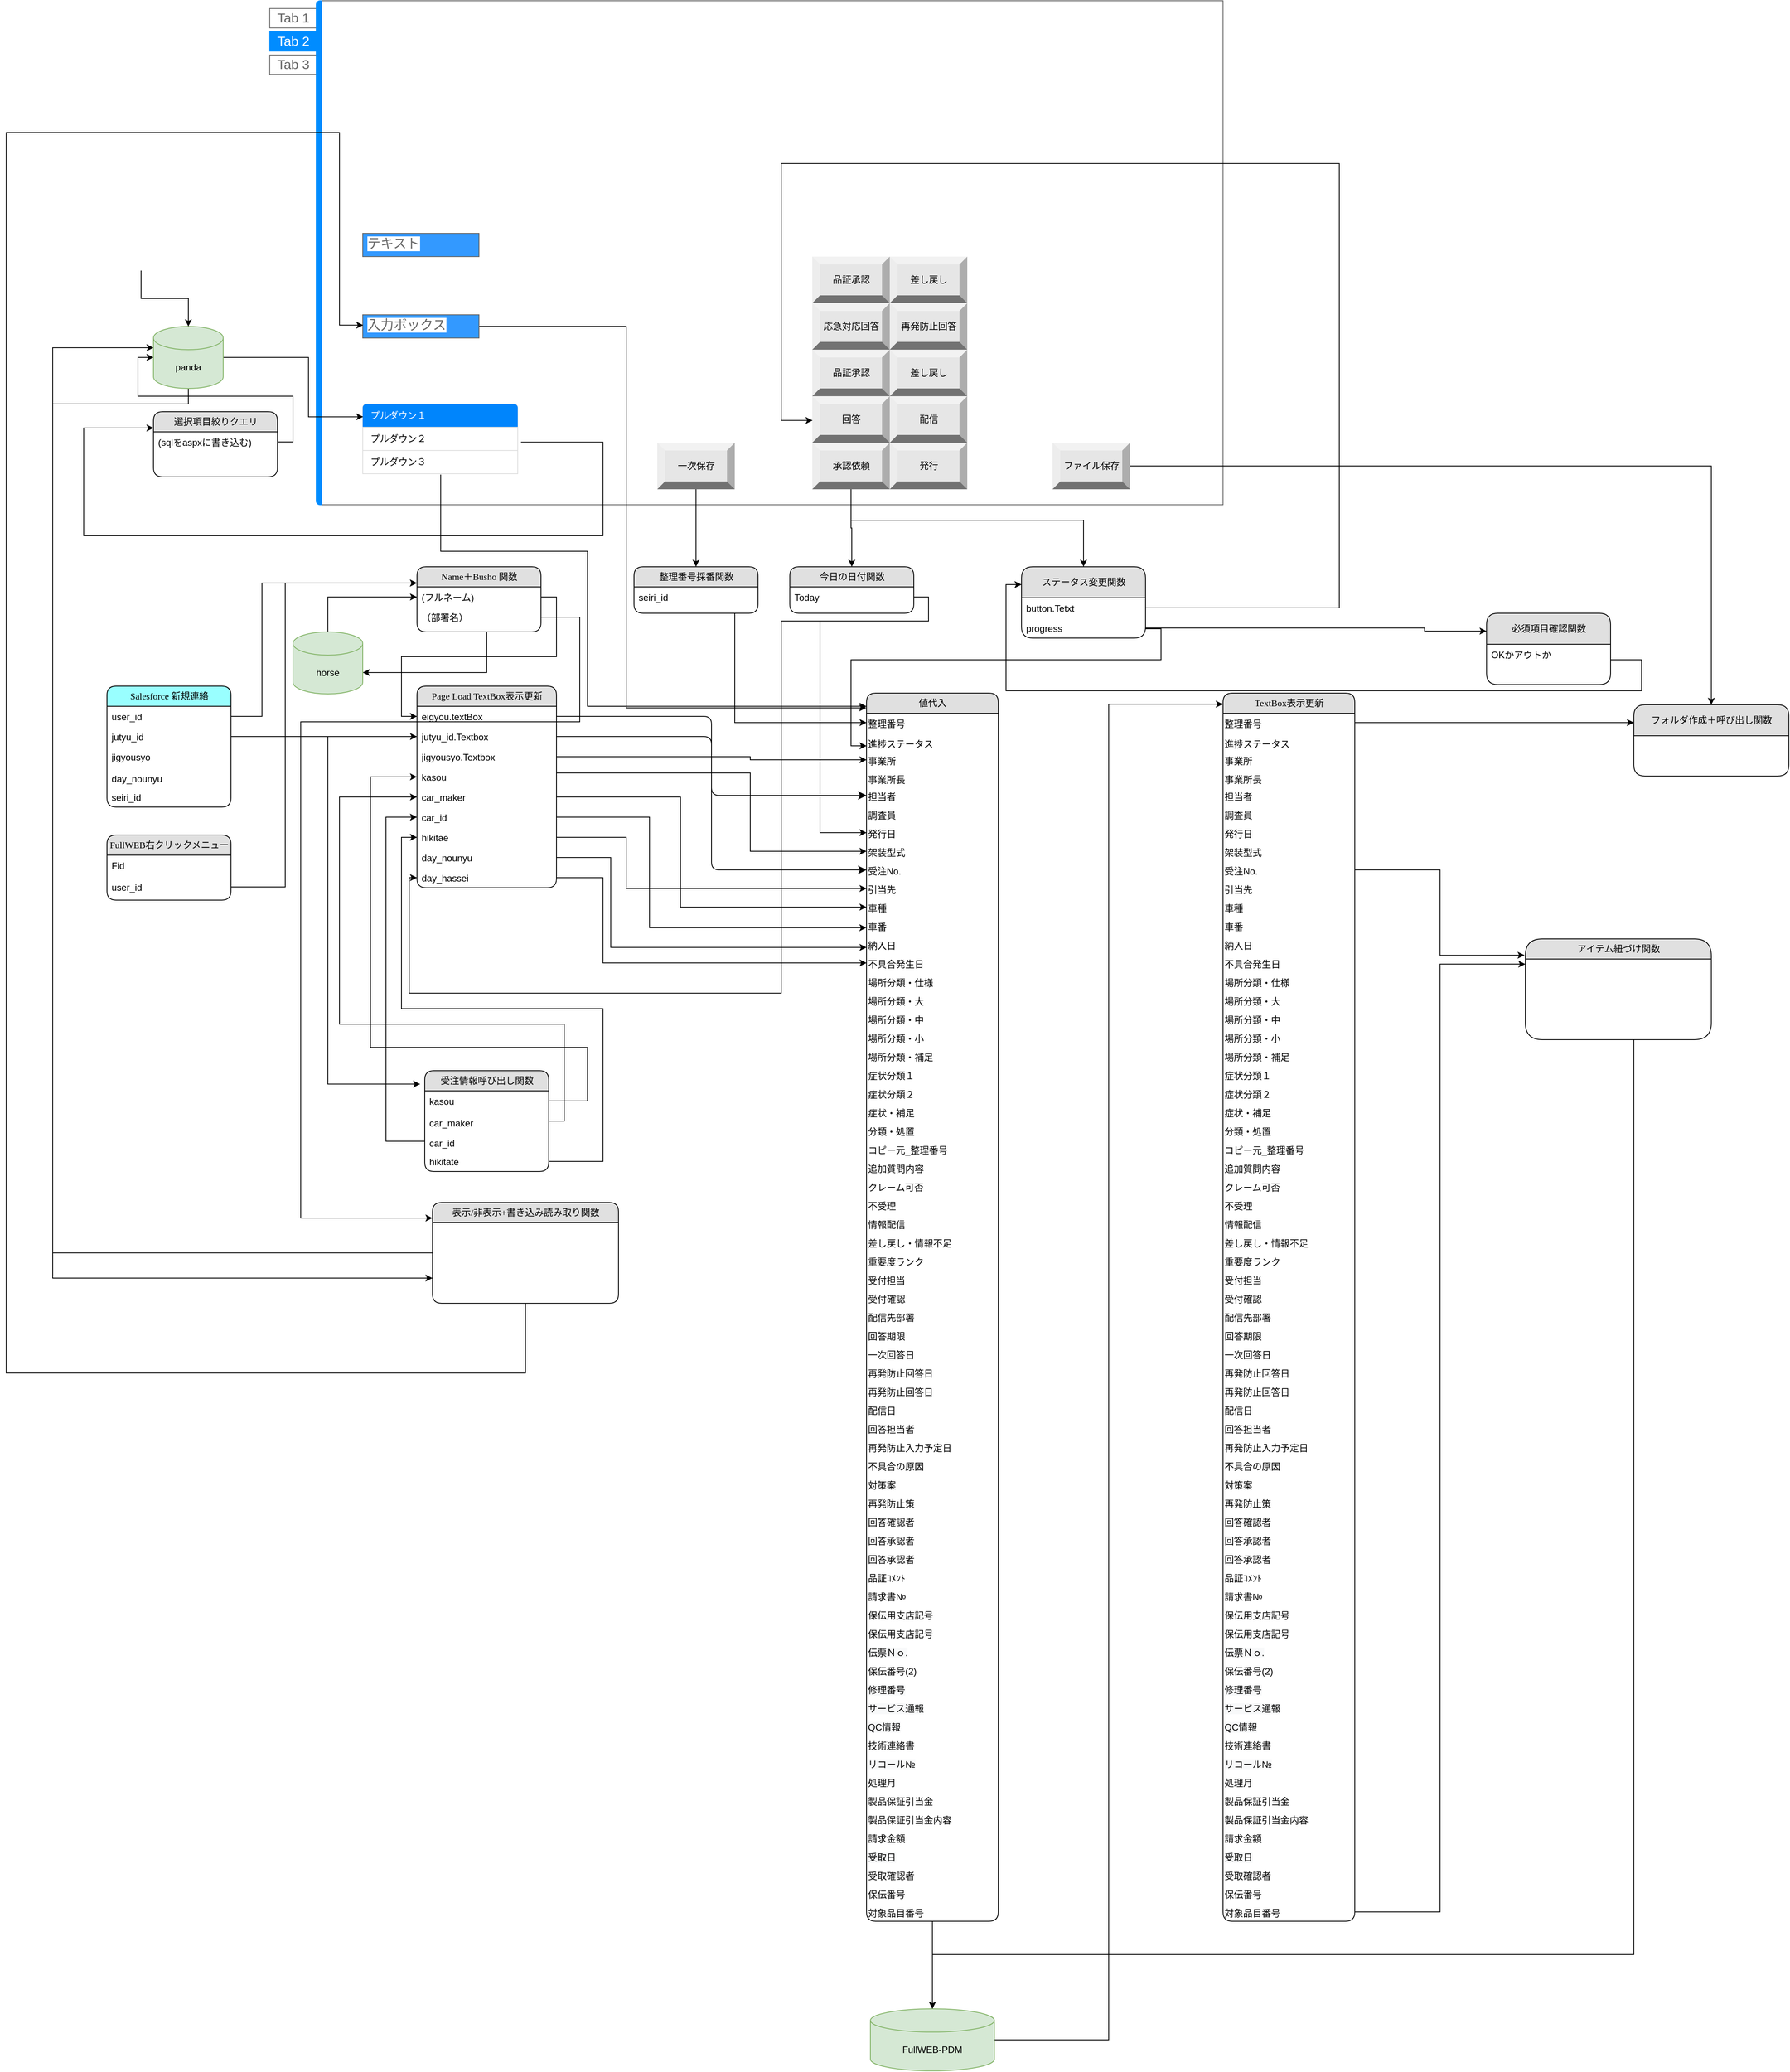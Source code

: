 <mxfile version="14.9.6" type="github">
  <diagram name="Page-1" id="5d7acffa-a066-3a61-03fe-96351882024d">
    <mxGraphModel dx="3566" dy="2867" grid="1" gridSize="10" guides="1" tooltips="1" connect="1" arrows="1" fold="1" page="1" pageScale="1" pageWidth="1100" pageHeight="850" background="#ffffff" math="0" shadow="0">
      <root>
        <mxCell id="0" />
        <mxCell id="1" parent="0" />
        <mxCell id="MuNjfW3-yukMuPoROdSI-131" value="" style="strokeWidth=1;shadow=0;dashed=0;align=center;html=1;shape=mxgraph.mockup.containers.marginRect2;rectMarginLeft=67;strokeColor=#666666;gradientColor=none;" vertex="1" parent="1">
          <mxGeometry x="370" y="-810" width="1230" height="650" as="geometry" />
        </mxCell>
        <mxCell id="MuNjfW3-yukMuPoROdSI-132" value="Tab 1" style="strokeColor=inherit;fillColor=inherit;gradientColor=inherit;strokeWidth=1;shadow=0;dashed=0;align=center;html=1;shape=mxgraph.mockup.containers.rrect;rSize=0;fontSize=17;fontColor=#666666;" vertex="1" parent="MuNjfW3-yukMuPoROdSI-131">
          <mxGeometry width="60" height="25" relative="1" as="geometry">
            <mxPoint y="10" as="offset" />
          </mxGeometry>
        </mxCell>
        <mxCell id="MuNjfW3-yukMuPoROdSI-133" value="Tab 2" style="strokeWidth=1;shadow=0;dashed=0;align=center;html=1;shape=mxgraph.mockup.containers.rrect;rSize=0;fontSize=17;fontColor=#ffffff;strokeColor=#008cff;fillColor=#008cff;" vertex="1" parent="MuNjfW3-yukMuPoROdSI-131">
          <mxGeometry width="60" height="25" relative="1" as="geometry">
            <mxPoint y="40" as="offset" />
          </mxGeometry>
        </mxCell>
        <mxCell id="MuNjfW3-yukMuPoROdSI-134" value="Tab 3" style="strokeColor=inherit;fillColor=inherit;gradientColor=inherit;strokeWidth=1;shadow=0;dashed=0;align=center;html=1;shape=mxgraph.mockup.containers.rrect;rSize=0;fontSize=17;fontColor=#666666;" vertex="1" parent="MuNjfW3-yukMuPoROdSI-131">
          <mxGeometry width="60" height="25" relative="1" as="geometry">
            <mxPoint y="70" as="offset" />
          </mxGeometry>
        </mxCell>
        <mxCell id="MuNjfW3-yukMuPoROdSI-135" value="" style="strokeWidth=1;shadow=0;dashed=0;align=center;html=1;shape=mxgraph.mockup.containers.leftButton;rSize=5;strokeColor=#008cff;fillColor=#008cff;resizeHeight=1;movable=0;deletable=0;" vertex="1" parent="MuNjfW3-yukMuPoROdSI-131">
          <mxGeometry width="7" height="650" relative="1" as="geometry">
            <mxPoint x="60" as="offset" />
          </mxGeometry>
        </mxCell>
        <mxCell id="MuNjfW3-yukMuPoROdSI-142" value="" style="html=1;shadow=0;dashed=0;shape=mxgraph.bootstrap.rrect;rSize=5;strokeColor=#DFDFDF;html=1;whiteSpace=wrap;fillColor=#FFFFFF;fontColor=#000000;" vertex="1" parent="MuNjfW3-yukMuPoROdSI-131">
          <mxGeometry x="120" y="520" width="200" height="90" as="geometry" />
        </mxCell>
        <mxCell id="MuNjfW3-yukMuPoROdSI-143" value="プルダウン１" style="html=1;shadow=0;dashed=0;shape=mxgraph.bootstrap.topButton;rSize=5;strokeColor=none;fillColor=#0085FC;fontColor=#ffffff;perimeter=none;whiteSpace=wrap;resizeWidth=1;align=left;spacing=10;" vertex="1" parent="MuNjfW3-yukMuPoROdSI-142">
          <mxGeometry width="200" height="30" relative="1" as="geometry" />
        </mxCell>
        <mxCell id="MuNjfW3-yukMuPoROdSI-144" value="プルダウン２" style="strokeColor=inherit;fillColor=inherit;gradientColor=inherit;fontColor=inherit;html=1;shadow=0;dashed=0;perimeter=none;whiteSpace=wrap;resizeWidth=1;align=left;spacing=10;" vertex="1" parent="MuNjfW3-yukMuPoROdSI-142">
          <mxGeometry width="200" height="30" relative="1" as="geometry">
            <mxPoint y="30" as="offset" />
          </mxGeometry>
        </mxCell>
        <mxCell id="MuNjfW3-yukMuPoROdSI-145" value="プルダウン３" style="strokeColor=inherit;fillColor=inherit;gradientColor=inherit;fontColor=inherit;html=1;shadow=0;dashed=0;perimeter=none;whiteSpace=wrap;resizeWidth=1;align=left;spacing=10;" vertex="1" parent="MuNjfW3-yukMuPoROdSI-142">
          <mxGeometry width="200" height="30" relative="1" as="geometry">
            <mxPoint y="60" as="offset" />
          </mxGeometry>
        </mxCell>
        <mxCell id="MuNjfW3-yukMuPoROdSI-114" value="ファイル保存" style="labelPosition=center;verticalLabelPosition=middle;align=center;html=1;shape=mxgraph.basic.shaded_button;dx=10;fillColor=#E6E6E6;strokeColor=none;" vertex="1" parent="MuNjfW3-yukMuPoROdSI-131">
          <mxGeometry x="1010" y="570" width="100" height="60" as="geometry" />
        </mxCell>
        <mxCell id="21ea969265ad0168-6" value="Salesforce 新規連絡" style="swimlane;html=1;fontStyle=0;childLayout=stackLayout;horizontal=1;startSize=26;horizontalStack=0;resizeParent=1;resizeLast=0;collapsible=1;marginBottom=0;swimlaneFillColor=#ffffff;align=center;rounded=1;shadow=0;comic=0;labelBackgroundColor=none;strokeWidth=1;fontFamily=Verdana;fontSize=12;fillColor=#99FFFF;" parent="1" vertex="1">
          <mxGeometry x="160" y="74" width="160" height="156" as="geometry">
            <mxRectangle x="160" y="74" width="150" height="26" as="alternateBounds" />
          </mxGeometry>
        </mxCell>
        <mxCell id="21ea969265ad0168-8" value="user_id" style="text;html=1;strokeColor=none;fillColor=none;spacingLeft=4;spacingRight=4;whiteSpace=wrap;overflow=hidden;rotatable=0;points=[[0,0.5],[1,0.5]];portConstraint=eastwest;" parent="21ea969265ad0168-6" vertex="1">
          <mxGeometry y="26" width="160" height="26" as="geometry" />
        </mxCell>
        <mxCell id="PpEa1YJVBQYr_3x_0rxC-11" value="jutyu_id" style="text;html=1;strokeColor=none;fillColor=none;spacingLeft=4;spacingRight=4;whiteSpace=wrap;overflow=hidden;rotatable=0;points=[[0,0.5],[1,0.5]];portConstraint=eastwest;" parent="21ea969265ad0168-6" vertex="1">
          <mxGeometry y="52" width="160" height="26" as="geometry" />
        </mxCell>
        <mxCell id="21ea969265ad0168-9" value="jigyousyo" style="text;html=1;strokeColor=none;fillColor=none;spacingLeft=4;spacingRight=4;whiteSpace=wrap;overflow=hidden;rotatable=0;points=[[0,0.5],[1,0.5]];portConstraint=eastwest;" parent="21ea969265ad0168-6" vertex="1">
          <mxGeometry y="78" width="160" height="26" as="geometry" />
        </mxCell>
        <mxCell id="PpEa1YJVBQYr_3x_0rxC-93" value="&lt;table style=&quot;border-collapse: collapse ; width: 124pt&quot; width=&quot;165&quot; cellspacing=&quot;0&quot; cellpadding=&quot;0&quot; border=&quot;0&quot;&gt;&lt;tbody&gt;&lt;tr style=&quot;height: 13.5pt&quot;&gt;&lt;td class=&quot;xl65&quot; style=&quot;height: 13.5pt ; width: 124pt&quot; width=&quot;165&quot; height=&quot;18&quot;&gt;day_nounyu&lt;/td&gt; &lt;/tr&gt;&lt;/tbody&gt;&lt;/table&gt;&lt;br&gt;&lt;br&gt;&lt;br&gt;&lt;br&gt;" style="text;html=1;strokeColor=none;fillColor=none;spacingLeft=4;spacingRight=4;whiteSpace=wrap;overflow=hidden;rotatable=0;points=[[0,0.5],[1,0.5]];portConstraint=eastwest;" parent="21ea969265ad0168-6" vertex="1">
          <mxGeometry y="104" width="160" height="26" as="geometry" />
        </mxCell>
        <mxCell id="MuNjfW3-yukMuPoROdSI-160" value="seiri_id&lt;br&gt;" style="text;html=1;strokeColor=none;fillColor=none;spacingLeft=4;spacingRight=4;whiteSpace=wrap;overflow=hidden;rotatable=0;points=[[0,0.5],[1,0.5]];portConstraint=eastwest;" vertex="1" parent="21ea969265ad0168-6">
          <mxGeometry y="130" width="160" height="26" as="geometry" />
        </mxCell>
        <mxCell id="21ea969265ad0168-10" value="Page Load TextBox表示更新" style="swimlane;html=1;fontStyle=0;childLayout=stackLayout;horizontal=1;startSize=26;fillColor=#e0e0e0;horizontalStack=0;resizeParent=1;resizeLast=0;collapsible=1;marginBottom=0;swimlaneFillColor=#ffffff;align=center;rounded=1;shadow=0;comic=0;labelBackgroundColor=none;strokeWidth=1;fontFamily=Verdana;fontSize=12" parent="1" vertex="1">
          <mxGeometry x="560" y="74" width="180" height="260" as="geometry" />
        </mxCell>
        <mxCell id="21ea969265ad0168-11" value="eigyou.textBox" style="text;html=1;strokeColor=none;fillColor=none;spacingLeft=4;spacingRight=4;whiteSpace=wrap;overflow=hidden;rotatable=0;points=[[0,0.5],[1,0.5]];portConstraint=eastwest;" parent="21ea969265ad0168-10" vertex="1">
          <mxGeometry y="26" width="180" height="26" as="geometry" />
        </mxCell>
        <mxCell id="21ea969265ad0168-12" value="jutyu_id.Textbox" style="text;html=1;strokeColor=none;fillColor=none;spacingLeft=4;spacingRight=4;whiteSpace=wrap;overflow=hidden;rotatable=0;points=[[0,0.5],[1,0.5]];portConstraint=eastwest;" parent="21ea969265ad0168-10" vertex="1">
          <mxGeometry y="52" width="180" height="26" as="geometry" />
        </mxCell>
        <mxCell id="21ea969265ad0168-52" value="jigyousyo.Textbox" style="text;html=1;strokeColor=none;fillColor=none;spacingLeft=4;spacingRight=4;whiteSpace=wrap;overflow=hidden;rotatable=0;points=[[0,0.5],[1,0.5]];portConstraint=eastwest;" parent="21ea969265ad0168-10" vertex="1">
          <mxGeometry y="78" width="180" height="26" as="geometry" />
        </mxCell>
        <mxCell id="PpEa1YJVBQYr_3x_0rxC-25" value="kasou" style="text;html=1;strokeColor=none;fillColor=none;spacingLeft=4;spacingRight=4;whiteSpace=wrap;overflow=hidden;rotatable=0;points=[[0,0.5],[1,0.5]];portConstraint=eastwest;" parent="21ea969265ad0168-10" vertex="1">
          <mxGeometry y="104" width="180" height="26" as="geometry" />
        </mxCell>
        <mxCell id="PpEa1YJVBQYr_3x_0rxC-26" value="car_maker" style="text;html=1;strokeColor=none;fillColor=none;spacingLeft=4;spacingRight=4;whiteSpace=wrap;overflow=hidden;rotatable=0;points=[[0,0.5],[1,0.5]];portConstraint=eastwest;" parent="21ea969265ad0168-10" vertex="1">
          <mxGeometry y="130" width="180" height="26" as="geometry" />
        </mxCell>
        <mxCell id="PpEa1YJVBQYr_3x_0rxC-74" value="car_id" style="text;html=1;strokeColor=none;fillColor=none;spacingLeft=4;spacingRight=4;whiteSpace=wrap;overflow=hidden;rotatable=0;points=[[0,0.5],[1,0.5]];portConstraint=eastwest;" parent="21ea969265ad0168-10" vertex="1">
          <mxGeometry y="156" width="180" height="26" as="geometry" />
        </mxCell>
        <mxCell id="PpEa1YJVBQYr_3x_0rxC-89" value="hikitae" style="text;html=1;strokeColor=none;fillColor=none;spacingLeft=4;spacingRight=4;whiteSpace=wrap;overflow=hidden;rotatable=0;points=[[0,0.5],[1,0.5]];portConstraint=eastwest;" parent="21ea969265ad0168-10" vertex="1">
          <mxGeometry y="182" width="180" height="26" as="geometry" />
        </mxCell>
        <mxCell id="PpEa1YJVBQYr_3x_0rxC-94" value="day_nounyu" style="text;html=1;strokeColor=none;fillColor=none;spacingLeft=4;spacingRight=4;whiteSpace=wrap;overflow=hidden;rotatable=0;points=[[0,0.5],[1,0.5]];portConstraint=eastwest;" parent="21ea969265ad0168-10" vertex="1">
          <mxGeometry y="208" width="180" height="26" as="geometry" />
        </mxCell>
        <mxCell id="PpEa1YJVBQYr_3x_0rxC-101" value="day_hassei" style="text;html=1;strokeColor=none;fillColor=none;spacingLeft=4;spacingRight=4;whiteSpace=wrap;overflow=hidden;rotatable=0;points=[[0,0.5],[1,0.5]];portConstraint=eastwest;" parent="21ea969265ad0168-10" vertex="1">
          <mxGeometry y="234" width="180" height="26" as="geometry" />
        </mxCell>
        <mxCell id="21ea969265ad0168-14" value="FullWEB右クリックメニュー" style="swimlane;html=1;fontStyle=0;childLayout=stackLayout;horizontal=1;startSize=26;fillColor=#e0e0e0;horizontalStack=0;resizeParent=1;resizeLast=0;collapsible=1;marginBottom=0;swimlaneFillColor=#ffffff;align=center;rounded=1;shadow=0;comic=0;labelBackgroundColor=none;strokeWidth=1;fontFamily=Verdana;fontSize=12" parent="1" vertex="1">
          <mxGeometry x="160" y="266" width="160" height="84" as="geometry" />
        </mxCell>
        <mxCell id="21ea969265ad0168-15" value="Fid" style="text;html=1;strokeColor=none;fillColor=none;spacingLeft=4;spacingRight=4;whiteSpace=wrap;overflow=hidden;rotatable=0;points=[[0,0.5],[1,0.5]];portConstraint=eastwest;" parent="21ea969265ad0168-14" vertex="1">
          <mxGeometry y="26" width="160" height="26" as="geometry" />
        </mxCell>
        <mxCell id="PpEa1YJVBQYr_3x_0rxC-21" style="edgeStyle=orthogonalEdgeStyle;rounded=0;orthogonalLoop=1;jettySize=auto;html=1;entryX=1;entryY=0;entryDx=0;entryDy=52.5;entryPerimeter=0;" parent="1" source="21ea969265ad0168-22" target="PpEa1YJVBQYr_3x_0rxC-17" edge="1">
          <mxGeometry relative="1" as="geometry">
            <Array as="points">
              <mxPoint x="650" y="57" />
            </Array>
          </mxGeometry>
        </mxCell>
        <mxCell id="21ea969265ad0168-22" value="Name＋Busho 関数" style="swimlane;html=1;fontStyle=0;childLayout=stackLayout;horizontal=1;startSize=26;fillColor=#e0e0e0;horizontalStack=0;resizeParent=1;resizeLast=0;collapsible=1;marginBottom=0;swimlaneFillColor=#ffffff;align=center;rounded=1;shadow=0;comic=0;labelBackgroundColor=none;strokeWidth=1;fontFamily=Verdana;fontSize=12" parent="1" vertex="1">
          <mxGeometry x="560" y="-80" width="160" height="84" as="geometry" />
        </mxCell>
        <mxCell id="21ea969265ad0168-23" value="(フルネーム)" style="text;html=1;strokeColor=none;fillColor=none;spacingLeft=4;spacingRight=4;whiteSpace=wrap;overflow=hidden;rotatable=0;points=[[0,0.5],[1,0.5]];portConstraint=eastwest;" parent="21ea969265ad0168-22" vertex="1">
          <mxGeometry y="26" width="160" height="26" as="geometry" />
        </mxCell>
        <mxCell id="MuNjfW3-yukMuPoROdSI-174" value="（部署名）" style="text;html=1;strokeColor=none;fillColor=none;spacingLeft=4;spacingRight=4;whiteSpace=wrap;overflow=hidden;rotatable=0;points=[[0,0.5],[1,0.5]];portConstraint=eastwest;" vertex="1" parent="21ea969265ad0168-22">
          <mxGeometry y="52" width="160" height="26" as="geometry" />
        </mxCell>
        <mxCell id="21ea969265ad0168-47" style="edgeStyle=orthogonalEdgeStyle;html=1;exitX=1;exitY=0.5;labelBackgroundColor=none;startFill=0;startSize=8;endFill=1;endSize=8;fontFamily=Verdana;fontSize=12;entryX=0;entryY=0.5;entryDx=0;entryDy=0;" parent="1" source="21ea969265ad0168-11" target="PpEa1YJVBQYr_3x_0rxC-38" edge="1">
          <mxGeometry relative="1" as="geometry">
            <mxPoint x="880" y="110" as="targetPoint" />
          </mxGeometry>
        </mxCell>
        <mxCell id="21ea969265ad0168-48" style="edgeStyle=orthogonalEdgeStyle;html=1;exitX=1;exitY=0.5;labelBackgroundColor=none;startFill=0;startSize=8;endFill=1;endSize=8;fontFamily=Verdana;fontSize=12;entryX=0;entryY=0.5;entryDx=0;entryDy=0;" parent="1" source="21ea969265ad0168-12" target="PpEa1YJVBQYr_3x_0rxC-42" edge="1">
          <mxGeometry relative="1" as="geometry">
            <mxPoint x="880" y="139" as="targetPoint" />
          </mxGeometry>
        </mxCell>
        <mxCell id="PpEa1YJVBQYr_3x_0rxC-3" style="edgeStyle=orthogonalEdgeStyle;rounded=0;orthogonalLoop=1;jettySize=auto;html=1;entryX=0;entryY=0.25;entryDx=0;entryDy=0;" parent="1" target="21ea969265ad0168-22" edge="1">
          <mxGeometry relative="1" as="geometry">
            <mxPoint x="320" y="113" as="sourcePoint" />
            <Array as="points">
              <mxPoint x="360" y="113" />
              <mxPoint x="360" y="-59" />
            </Array>
          </mxGeometry>
        </mxCell>
        <mxCell id="MuNjfW3-yukMuPoROdSI-173" style="edgeStyle=orthogonalEdgeStyle;rounded=0;orthogonalLoop=1;jettySize=auto;html=1;entryX=0;entryY=0.25;entryDx=0;entryDy=0;" edge="1" parent="1" source="PpEa1YJVBQYr_3x_0rxC-6" target="21ea969265ad0168-22">
          <mxGeometry relative="1" as="geometry">
            <Array as="points">
              <mxPoint x="390" y="333" />
              <mxPoint x="390" y="-59" />
            </Array>
          </mxGeometry>
        </mxCell>
        <mxCell id="PpEa1YJVBQYr_3x_0rxC-6" value="user_id" style="text;html=1;strokeColor=none;fillColor=none;spacingLeft=4;spacingRight=4;whiteSpace=wrap;overflow=hidden;rotatable=0;points=[[0,0.5],[1,0.5]];portConstraint=eastwest;" parent="1" vertex="1">
          <mxGeometry x="160" y="320" width="160" height="26" as="geometry" />
        </mxCell>
        <mxCell id="PpEa1YJVBQYr_3x_0rxC-9" style="edgeStyle=orthogonalEdgeStyle;rounded=0;orthogonalLoop=1;jettySize=auto;html=1;entryX=0;entryY=0.5;entryDx=0;entryDy=0;" parent="1" source="21ea969265ad0168-23" target="21ea969265ad0168-11" edge="1">
          <mxGeometry relative="1" as="geometry" />
        </mxCell>
        <mxCell id="PpEa1YJVBQYr_3x_0rxC-12" style="edgeStyle=orthogonalEdgeStyle;rounded=0;orthogonalLoop=1;jettySize=auto;html=1;" parent="1" source="PpEa1YJVBQYr_3x_0rxC-11" edge="1">
          <mxGeometry relative="1" as="geometry">
            <mxPoint x="560" y="139" as="targetPoint" />
          </mxGeometry>
        </mxCell>
        <mxCell id="MuNjfW3-yukMuPoROdSI-89" style="edgeStyle=orthogonalEdgeStyle;rounded=0;orthogonalLoop=1;jettySize=auto;html=1;entryX=0.5;entryY=0;entryDx=0;entryDy=0;entryPerimeter=0;" edge="1" parent="1" source="PpEa1YJVBQYr_3x_0rxC-14" target="PpEa1YJVBQYr_3x_0rxC-16">
          <mxGeometry relative="1" as="geometry" />
        </mxCell>
        <mxCell id="PpEa1YJVBQYr_3x_0rxC-14" value="値代入" style="swimlane;html=1;fontStyle=0;childLayout=stackLayout;horizontal=1;startSize=26;fillColor=#e0e0e0;horizontalStack=0;resizeParent=1;resizeLast=0;collapsible=1;marginBottom=0;swimlaneFillColor=#ffffff;align=center;rounded=1;shadow=0;comic=0;labelBackgroundColor=none;strokeWidth=1;fontFamily=Verdana;fontSize=12" parent="1" vertex="1">
          <mxGeometry x="1140" y="83" width="170" height="1584" as="geometry" />
        </mxCell>
        <mxCell id="PpEa1YJVBQYr_3x_0rxC-33" value="整理番号" style="text;whiteSpace=wrap;html=1;" parent="PpEa1YJVBQYr_3x_0rxC-14" vertex="1">
          <mxGeometry y="26" width="170" height="24" as="geometry" />
        </mxCell>
        <mxCell id="PpEa1YJVBQYr_3x_0rxC-106" value="&lt;table width=&quot;185&quot; cellspacing=&quot;0&quot; cellpadding=&quot;0&quot; border=&quot;0&quot;&gt;&lt;tbody&gt;&lt;tr&gt;&lt;td class=&quot;xl65&quot; style=&quot;height: 13.5pt ; width: 139pt&quot; width=&quot;185&quot; height=&quot;18&quot;&gt;進捗ステータス&lt;/td&gt;&lt;/tr&gt;&lt;/tbody&gt;&lt;/table&gt;" style="text;whiteSpace=wrap;html=1;" parent="PpEa1YJVBQYr_3x_0rxC-14" vertex="1">
          <mxGeometry y="50" width="170" height="24" as="geometry" />
        </mxCell>
        <mxCell id="PpEa1YJVBQYr_3x_0rxC-36" value="事業所" style="text;whiteSpace=wrap;html=1;" parent="PpEa1YJVBQYr_3x_0rxC-14" vertex="1">
          <mxGeometry y="74" width="170" height="24" as="geometry" />
        </mxCell>
        <mxCell id="PpEa1YJVBQYr_3x_0rxC-37" value="事業所長" style="text;whiteSpace=wrap;html=1;" parent="PpEa1YJVBQYr_3x_0rxC-14" vertex="1">
          <mxGeometry y="98" width="170" height="22" as="geometry" />
        </mxCell>
        <mxCell id="PpEa1YJVBQYr_3x_0rxC-38" value="担当者" style="text;whiteSpace=wrap;html=1;" parent="PpEa1YJVBQYr_3x_0rxC-14" vertex="1">
          <mxGeometry y="120" width="170" height="24" as="geometry" />
        </mxCell>
        <mxCell id="PpEa1YJVBQYr_3x_0rxC-39" value="調査員" style="text;whiteSpace=wrap;html=1;" parent="PpEa1YJVBQYr_3x_0rxC-14" vertex="1">
          <mxGeometry y="144" width="170" height="24" as="geometry" />
        </mxCell>
        <mxCell id="PpEa1YJVBQYr_3x_0rxC-40" value="発行日" style="text;whiteSpace=wrap;html=1;" parent="PpEa1YJVBQYr_3x_0rxC-14" vertex="1">
          <mxGeometry y="168" width="170" height="24" as="geometry" />
        </mxCell>
        <mxCell id="PpEa1YJVBQYr_3x_0rxC-41" value="架装型式" style="text;whiteSpace=wrap;html=1;" parent="PpEa1YJVBQYr_3x_0rxC-14" vertex="1">
          <mxGeometry y="192" width="170" height="24" as="geometry" />
        </mxCell>
        <mxCell id="PpEa1YJVBQYr_3x_0rxC-42" value="受注No." style="text;whiteSpace=wrap;html=1;" parent="PpEa1YJVBQYr_3x_0rxC-14" vertex="1">
          <mxGeometry y="216" width="170" height="24" as="geometry" />
        </mxCell>
        <mxCell id="PpEa1YJVBQYr_3x_0rxC-43" value="引当先" style="text;whiteSpace=wrap;html=1;" parent="PpEa1YJVBQYr_3x_0rxC-14" vertex="1">
          <mxGeometry y="240" width="170" height="24" as="geometry" />
        </mxCell>
        <mxCell id="PpEa1YJVBQYr_3x_0rxC-44" value="車種" style="text;whiteSpace=wrap;html=1;" parent="PpEa1YJVBQYr_3x_0rxC-14" vertex="1">
          <mxGeometry y="264" width="170" height="24" as="geometry" />
        </mxCell>
        <mxCell id="PpEa1YJVBQYr_3x_0rxC-45" value="車番" style="text;whiteSpace=wrap;html=1;" parent="PpEa1YJVBQYr_3x_0rxC-14" vertex="1">
          <mxGeometry y="288" width="170" height="24" as="geometry" />
        </mxCell>
        <mxCell id="PpEa1YJVBQYr_3x_0rxC-46" value="納入日" style="text;whiteSpace=wrap;html=1;" parent="PpEa1YJVBQYr_3x_0rxC-14" vertex="1">
          <mxGeometry y="312" width="170" height="24" as="geometry" />
        </mxCell>
        <mxCell id="PpEa1YJVBQYr_3x_0rxC-47" value="不具合発生日" style="text;whiteSpace=wrap;html=1;" parent="PpEa1YJVBQYr_3x_0rxC-14" vertex="1">
          <mxGeometry y="336" width="170" height="24" as="geometry" />
        </mxCell>
        <mxCell id="PpEa1YJVBQYr_3x_0rxC-48" value="場所分類・仕様" style="text;whiteSpace=wrap;html=1;" parent="PpEa1YJVBQYr_3x_0rxC-14" vertex="1">
          <mxGeometry y="360" width="170" height="24" as="geometry" />
        </mxCell>
        <mxCell id="PpEa1YJVBQYr_3x_0rxC-49" value="場所分類・大" style="text;whiteSpace=wrap;html=1;" parent="PpEa1YJVBQYr_3x_0rxC-14" vertex="1">
          <mxGeometry y="384" width="170" height="24" as="geometry" />
        </mxCell>
        <mxCell id="PpEa1YJVBQYr_3x_0rxC-50" value="場所分類・中" style="text;whiteSpace=wrap;html=1;" parent="PpEa1YJVBQYr_3x_0rxC-14" vertex="1">
          <mxGeometry y="408" width="170" height="24" as="geometry" />
        </mxCell>
        <mxCell id="PpEa1YJVBQYr_3x_0rxC-51" value="場所分類・小" style="text;whiteSpace=wrap;html=1;" parent="PpEa1YJVBQYr_3x_0rxC-14" vertex="1">
          <mxGeometry y="432" width="170" height="24" as="geometry" />
        </mxCell>
        <mxCell id="PpEa1YJVBQYr_3x_0rxC-52" value="場所分類・補足" style="text;whiteSpace=wrap;html=1;" parent="PpEa1YJVBQYr_3x_0rxC-14" vertex="1">
          <mxGeometry y="456" width="170" height="24" as="geometry" />
        </mxCell>
        <mxCell id="PpEa1YJVBQYr_3x_0rxC-53" value="症状分類１" style="text;whiteSpace=wrap;html=1;" parent="PpEa1YJVBQYr_3x_0rxC-14" vertex="1">
          <mxGeometry y="480" width="170" height="24" as="geometry" />
        </mxCell>
        <mxCell id="PpEa1YJVBQYr_3x_0rxC-54" value="症状分類２" style="text;whiteSpace=wrap;html=1;" parent="PpEa1YJVBQYr_3x_0rxC-14" vertex="1">
          <mxGeometry y="504" width="170" height="24" as="geometry" />
        </mxCell>
        <mxCell id="PpEa1YJVBQYr_3x_0rxC-55" value="症状・補足" style="text;whiteSpace=wrap;html=1;" parent="PpEa1YJVBQYr_3x_0rxC-14" vertex="1">
          <mxGeometry y="528" width="170" height="24" as="geometry" />
        </mxCell>
        <mxCell id="PpEa1YJVBQYr_3x_0rxC-56" value="分類・処置" style="text;whiteSpace=wrap;html=1;" parent="PpEa1YJVBQYr_3x_0rxC-14" vertex="1">
          <mxGeometry y="552" width="170" height="24" as="geometry" />
        </mxCell>
        <mxCell id="PpEa1YJVBQYr_3x_0rxC-57" value="コピー元_整理番号" style="text;whiteSpace=wrap;html=1;" parent="PpEa1YJVBQYr_3x_0rxC-14" vertex="1">
          <mxGeometry y="576" width="170" height="24" as="geometry" />
        </mxCell>
        <mxCell id="PpEa1YJVBQYr_3x_0rxC-58" value="追加質問内容" style="text;whiteSpace=wrap;html=1;" parent="PpEa1YJVBQYr_3x_0rxC-14" vertex="1">
          <mxGeometry y="600" width="170" height="24" as="geometry" />
        </mxCell>
        <mxCell id="PpEa1YJVBQYr_3x_0rxC-59" value="クレーム可否" style="text;whiteSpace=wrap;html=1;" parent="PpEa1YJVBQYr_3x_0rxC-14" vertex="1">
          <mxGeometry y="624" width="170" height="24" as="geometry" />
        </mxCell>
        <mxCell id="PpEa1YJVBQYr_3x_0rxC-113" value="不受理" style="text;whiteSpace=wrap;html=1;" parent="PpEa1YJVBQYr_3x_0rxC-14" vertex="1">
          <mxGeometry y="648" width="170" height="24" as="geometry" />
        </mxCell>
        <mxCell id="PpEa1YJVBQYr_3x_0rxC-114" value="情報配信" style="text;whiteSpace=wrap;html=1;" parent="PpEa1YJVBQYr_3x_0rxC-14" vertex="1">
          <mxGeometry y="672" width="170" height="24" as="geometry" />
        </mxCell>
        <mxCell id="PpEa1YJVBQYr_3x_0rxC-115" value="差し戻し・情報不足" style="text;whiteSpace=wrap;html=1;" parent="PpEa1YJVBQYr_3x_0rxC-14" vertex="1">
          <mxGeometry y="696" width="170" height="24" as="geometry" />
        </mxCell>
        <mxCell id="PpEa1YJVBQYr_3x_0rxC-116" value="重要度ランク" style="text;whiteSpace=wrap;html=1;" parent="PpEa1YJVBQYr_3x_0rxC-14" vertex="1">
          <mxGeometry y="720" width="170" height="24" as="geometry" />
        </mxCell>
        <mxCell id="PpEa1YJVBQYr_3x_0rxC-117" value="受付担当" style="text;whiteSpace=wrap;html=1;" parent="PpEa1YJVBQYr_3x_0rxC-14" vertex="1">
          <mxGeometry y="744" width="170" height="24" as="geometry" />
        </mxCell>
        <mxCell id="PpEa1YJVBQYr_3x_0rxC-118" value="受付確認" style="text;whiteSpace=wrap;html=1;" parent="PpEa1YJVBQYr_3x_0rxC-14" vertex="1">
          <mxGeometry y="768" width="170" height="24" as="geometry" />
        </mxCell>
        <mxCell id="PpEa1YJVBQYr_3x_0rxC-119" value="配信先部署" style="text;whiteSpace=wrap;html=1;" parent="PpEa1YJVBQYr_3x_0rxC-14" vertex="1">
          <mxGeometry y="792" width="170" height="24" as="geometry" />
        </mxCell>
        <mxCell id="PpEa1YJVBQYr_3x_0rxC-120" value="回答期限" style="text;whiteSpace=wrap;html=1;" parent="PpEa1YJVBQYr_3x_0rxC-14" vertex="1">
          <mxGeometry y="816" width="170" height="24" as="geometry" />
        </mxCell>
        <mxCell id="PpEa1YJVBQYr_3x_0rxC-121" value="一次回答日" style="text;whiteSpace=wrap;html=1;" parent="PpEa1YJVBQYr_3x_0rxC-14" vertex="1">
          <mxGeometry y="840" width="170" height="24" as="geometry" />
        </mxCell>
        <mxCell id="PpEa1YJVBQYr_3x_0rxC-122" value="再発防止回答日" style="text;whiteSpace=wrap;html=1;" parent="PpEa1YJVBQYr_3x_0rxC-14" vertex="1">
          <mxGeometry y="864" width="170" height="24" as="geometry" />
        </mxCell>
        <mxCell id="PpEa1YJVBQYr_3x_0rxC-123" value="再発防止回答日" style="text;whiteSpace=wrap;html=1;" parent="PpEa1YJVBQYr_3x_0rxC-14" vertex="1">
          <mxGeometry y="888" width="170" height="24" as="geometry" />
        </mxCell>
        <mxCell id="PpEa1YJVBQYr_3x_0rxC-124" value="配信日" style="text;whiteSpace=wrap;html=1;" parent="PpEa1YJVBQYr_3x_0rxC-14" vertex="1">
          <mxGeometry y="912" width="170" height="24" as="geometry" />
        </mxCell>
        <mxCell id="PpEa1YJVBQYr_3x_0rxC-125" value="回答担当者" style="text;whiteSpace=wrap;html=1;" parent="PpEa1YJVBQYr_3x_0rxC-14" vertex="1">
          <mxGeometry y="936" width="170" height="24" as="geometry" />
        </mxCell>
        <mxCell id="PpEa1YJVBQYr_3x_0rxC-126" value="再発防止入力予定日" style="text;whiteSpace=wrap;html=1;" parent="PpEa1YJVBQYr_3x_0rxC-14" vertex="1">
          <mxGeometry y="960" width="170" height="24" as="geometry" />
        </mxCell>
        <mxCell id="PpEa1YJVBQYr_3x_0rxC-127" value="不具合の原因" style="text;whiteSpace=wrap;html=1;" parent="PpEa1YJVBQYr_3x_0rxC-14" vertex="1">
          <mxGeometry y="984" width="170" height="24" as="geometry" />
        </mxCell>
        <mxCell id="PpEa1YJVBQYr_3x_0rxC-128" value="対策案" style="text;whiteSpace=wrap;html=1;" parent="PpEa1YJVBQYr_3x_0rxC-14" vertex="1">
          <mxGeometry y="1008" width="170" height="24" as="geometry" />
        </mxCell>
        <mxCell id="PpEa1YJVBQYr_3x_0rxC-129" value="再発防止策" style="text;whiteSpace=wrap;html=1;" parent="PpEa1YJVBQYr_3x_0rxC-14" vertex="1">
          <mxGeometry y="1032" width="170" height="24" as="geometry" />
        </mxCell>
        <mxCell id="PpEa1YJVBQYr_3x_0rxC-130" value="回答確認者" style="text;whiteSpace=wrap;html=1;" parent="PpEa1YJVBQYr_3x_0rxC-14" vertex="1">
          <mxGeometry y="1056" width="170" height="24" as="geometry" />
        </mxCell>
        <mxCell id="PpEa1YJVBQYr_3x_0rxC-131" value="回答承認者" style="text;whiteSpace=wrap;html=1;" parent="PpEa1YJVBQYr_3x_0rxC-14" vertex="1">
          <mxGeometry y="1080" width="170" height="24" as="geometry" />
        </mxCell>
        <mxCell id="MuNjfW3-yukMuPoROdSI-2" value="回答承認者" style="text;whiteSpace=wrap;html=1;" vertex="1" parent="PpEa1YJVBQYr_3x_0rxC-14">
          <mxGeometry y="1104" width="170" height="24" as="geometry" />
        </mxCell>
        <mxCell id="MuNjfW3-yukMuPoROdSI-3" value="品証ｺﾒﾝﾄ" style="text;whiteSpace=wrap;html=1;" vertex="1" parent="PpEa1YJVBQYr_3x_0rxC-14">
          <mxGeometry y="1128" width="170" height="24" as="geometry" />
        </mxCell>
        <mxCell id="MuNjfW3-yukMuPoROdSI-4" value="請求書№" style="text;whiteSpace=wrap;html=1;" vertex="1" parent="PpEa1YJVBQYr_3x_0rxC-14">
          <mxGeometry y="1152" width="170" height="24" as="geometry" />
        </mxCell>
        <mxCell id="MuNjfW3-yukMuPoROdSI-5" value="保伝用支店記号" style="text;whiteSpace=wrap;html=1;" vertex="1" parent="PpEa1YJVBQYr_3x_0rxC-14">
          <mxGeometry y="1176" width="170" height="24" as="geometry" />
        </mxCell>
        <mxCell id="MuNjfW3-yukMuPoROdSI-6" value="保伝用支店記号" style="text;whiteSpace=wrap;html=1;" vertex="1" parent="PpEa1YJVBQYr_3x_0rxC-14">
          <mxGeometry y="1200" width="170" height="24" as="geometry" />
        </mxCell>
        <mxCell id="MuNjfW3-yukMuPoROdSI-7" value="&lt;span style=&quot;color: rgb(0 , 0 , 0) ; font-family: &amp;#34;helvetica&amp;#34; ; font-size: 12px ; font-style: normal ; font-weight: 400 ; letter-spacing: normal ; text-align: left ; text-indent: 0px ; text-transform: none ; word-spacing: 0px ; background-color: rgb(248 , 249 , 250) ; display: inline ; float: none&quot;&gt;伝票Ｎｏ.&lt;/span&gt;&lt;br&gt;" style="text;whiteSpace=wrap;html=1;" vertex="1" parent="PpEa1YJVBQYr_3x_0rxC-14">
          <mxGeometry y="1224" width="170" height="24" as="geometry" />
        </mxCell>
        <mxCell id="MuNjfW3-yukMuPoROdSI-9" value="保伝番号(2)" style="text;whiteSpace=wrap;html=1;" vertex="1" parent="PpEa1YJVBQYr_3x_0rxC-14">
          <mxGeometry y="1248" width="170" height="24" as="geometry" />
        </mxCell>
        <mxCell id="MuNjfW3-yukMuPoROdSI-10" value="&lt;span style=&quot;color: rgb(0 , 0 , 0) ; font-family: &amp;#34;helvetica&amp;#34; ; font-size: 12px ; font-style: normal ; font-weight: 400 ; letter-spacing: normal ; text-align: left ; text-indent: 0px ; text-transform: none ; word-spacing: 0px ; background-color: rgb(248 , 249 , 250) ; display: inline ; float: none&quot;&gt;修理番号&lt;/span&gt;&lt;br style=&quot;color: rgb(0 , 0 , 0) ; font-family: &amp;#34;helvetica&amp;#34; ; font-size: 12px ; font-style: normal ; font-weight: 400 ; letter-spacing: normal ; text-align: left ; text-indent: 0px ; text-transform: none ; word-spacing: 0px ; background-color: rgb(248 , 249 , 250)&quot;&gt;&lt;br&gt;" style="text;whiteSpace=wrap;html=1;" vertex="1" parent="PpEa1YJVBQYr_3x_0rxC-14">
          <mxGeometry y="1272" width="170" height="24" as="geometry" />
        </mxCell>
        <mxCell id="MuNjfW3-yukMuPoROdSI-11" value="&lt;span style=&quot;color: rgb(0 , 0 , 0) ; font-family: &amp;#34;helvetica&amp;#34; ; font-size: 12px ; font-style: normal ; font-weight: 400 ; letter-spacing: normal ; text-align: left ; text-indent: 0px ; text-transform: none ; word-spacing: 0px ; background-color: rgb(248 , 249 , 250) ; display: inline ; float: none&quot;&gt;サービス通報&lt;/span&gt;&lt;br&gt;" style="text;whiteSpace=wrap;html=1;" vertex="1" parent="PpEa1YJVBQYr_3x_0rxC-14">
          <mxGeometry y="1296" width="170" height="24" as="geometry" />
        </mxCell>
        <mxCell id="MuNjfW3-yukMuPoROdSI-13" value="&lt;span style=&quot;color: rgb(0 , 0 , 0) ; font-family: &amp;#34;helvetica&amp;#34; ; font-size: 12px ; font-style: normal ; font-weight: 400 ; letter-spacing: normal ; text-align: left ; text-indent: 0px ; text-transform: none ; word-spacing: 0px ; background-color: rgb(248 , 249 , 250) ; display: inline ; float: none&quot;&gt;QC情報&lt;/span&gt;&lt;br&gt;" style="text;whiteSpace=wrap;html=1;" vertex="1" parent="PpEa1YJVBQYr_3x_0rxC-14">
          <mxGeometry y="1320" width="170" height="24" as="geometry" />
        </mxCell>
        <mxCell id="MuNjfW3-yukMuPoROdSI-14" value="技術連絡書" style="text;whiteSpace=wrap;html=1;" vertex="1" parent="PpEa1YJVBQYr_3x_0rxC-14">
          <mxGeometry y="1344" width="170" height="24" as="geometry" />
        </mxCell>
        <mxCell id="MuNjfW3-yukMuPoROdSI-15" value="&lt;span style=&quot;color: rgb(0 , 0 , 0) ; font-family: &amp;#34;helvetica&amp;#34; ; font-size: 12px ; font-style: normal ; font-weight: 400 ; letter-spacing: normal ; text-align: left ; text-indent: 0px ; text-transform: none ; word-spacing: 0px ; background-color: rgb(248 , 249 , 250) ; display: inline ; float: none&quot;&gt;リコール№&lt;/span&gt;&lt;br style=&quot;color: rgb(0 , 0 , 0) ; font-family: &amp;#34;helvetica&amp;#34; ; font-size: 12px ; font-style: normal ; font-weight: 400 ; letter-spacing: normal ; text-align: left ; text-indent: 0px ; text-transform: none ; word-spacing: 0px ; background-color: rgb(248 , 249 , 250)&quot;&gt;&lt;br&gt;" style="text;whiteSpace=wrap;html=1;" vertex="1" parent="PpEa1YJVBQYr_3x_0rxC-14">
          <mxGeometry y="1368" width="170" height="24" as="geometry" />
        </mxCell>
        <mxCell id="MuNjfW3-yukMuPoROdSI-16" value="処理月" style="text;whiteSpace=wrap;html=1;" vertex="1" parent="PpEa1YJVBQYr_3x_0rxC-14">
          <mxGeometry y="1392" width="170" height="24" as="geometry" />
        </mxCell>
        <mxCell id="MuNjfW3-yukMuPoROdSI-17" value="製品保証引当金" style="text;whiteSpace=wrap;html=1;" vertex="1" parent="PpEa1YJVBQYr_3x_0rxC-14">
          <mxGeometry y="1416" width="170" height="24" as="geometry" />
        </mxCell>
        <mxCell id="MuNjfW3-yukMuPoROdSI-18" value="製品保証引当金内容" style="text;whiteSpace=wrap;html=1;" vertex="1" parent="PpEa1YJVBQYr_3x_0rxC-14">
          <mxGeometry y="1440" width="170" height="24" as="geometry" />
        </mxCell>
        <mxCell id="MuNjfW3-yukMuPoROdSI-19" value="請求金額" style="text;whiteSpace=wrap;html=1;" vertex="1" parent="PpEa1YJVBQYr_3x_0rxC-14">
          <mxGeometry y="1464" width="170" height="24" as="geometry" />
        </mxCell>
        <mxCell id="MuNjfW3-yukMuPoROdSI-20" value="&lt;span style=&quot;color: rgb(0 , 0 , 0) ; font-family: &amp;#34;helvetica&amp;#34; ; font-size: 12px ; font-style: normal ; font-weight: 400 ; letter-spacing: normal ; text-align: left ; text-indent: 0px ; text-transform: none ; word-spacing: 0px ; background-color: rgb(248 , 249 , 250) ; display: inline ; float: none&quot;&gt;受取日&lt;/span&gt;&lt;br style=&quot;color: rgb(0 , 0 , 0) ; font-family: &amp;#34;helvetica&amp;#34; ; font-size: 12px ; font-style: normal ; font-weight: 400 ; letter-spacing: normal ; text-align: left ; text-indent: 0px ; text-transform: none ; word-spacing: 0px ; background-color: rgb(248 , 249 , 250)&quot;&gt;&lt;br&gt;" style="text;whiteSpace=wrap;html=1;" vertex="1" parent="PpEa1YJVBQYr_3x_0rxC-14">
          <mxGeometry y="1488" width="170" height="24" as="geometry" />
        </mxCell>
        <mxCell id="MuNjfW3-yukMuPoROdSI-21" value="受取確認者" style="text;whiteSpace=wrap;html=1;" vertex="1" parent="PpEa1YJVBQYr_3x_0rxC-14">
          <mxGeometry y="1512" width="170" height="24" as="geometry" />
        </mxCell>
        <mxCell id="MuNjfW3-yukMuPoROdSI-22" value="保伝番号" style="text;whiteSpace=wrap;html=1;" vertex="1" parent="PpEa1YJVBQYr_3x_0rxC-14">
          <mxGeometry y="1536" width="170" height="24" as="geometry" />
        </mxCell>
        <mxCell id="MuNjfW3-yukMuPoROdSI-182" value="対象品目番号" style="text;whiteSpace=wrap;html=1;" vertex="1" parent="PpEa1YJVBQYr_3x_0rxC-14">
          <mxGeometry y="1560" width="170" height="24" as="geometry" />
        </mxCell>
        <mxCell id="MuNjfW3-yukMuPoROdSI-90" style="edgeStyle=orthogonalEdgeStyle;rounded=0;orthogonalLoop=1;jettySize=auto;html=1;entryX=-0.002;entryY=0.009;entryDx=0;entryDy=0;entryPerimeter=0;" edge="1" parent="1" source="PpEa1YJVBQYr_3x_0rxC-16" target="MuNjfW3-yukMuPoROdSI-23">
          <mxGeometry relative="1" as="geometry" />
        </mxCell>
        <mxCell id="PpEa1YJVBQYr_3x_0rxC-16" value="FullWEB-PDM" style="shape=cylinder3;whiteSpace=wrap;html=1;boundedLbl=1;backgroundOutline=1;size=15;fillColor=#d5e8d4;strokeColor=#82b366;" parent="1" vertex="1">
          <mxGeometry x="1145" y="1780" width="160" height="80" as="geometry" />
        </mxCell>
        <mxCell id="PpEa1YJVBQYr_3x_0rxC-22" style="edgeStyle=orthogonalEdgeStyle;rounded=0;orthogonalLoop=1;jettySize=auto;html=1;entryX=0;entryY=0.5;entryDx=0;entryDy=0;" parent="1" source="PpEa1YJVBQYr_3x_0rxC-17" target="21ea969265ad0168-23" edge="1">
          <mxGeometry relative="1" as="geometry" />
        </mxCell>
        <mxCell id="PpEa1YJVBQYr_3x_0rxC-17" value="horse" style="shape=cylinder3;whiteSpace=wrap;html=1;boundedLbl=1;backgroundOutline=1;size=15;fillColor=#d5e8d4;strokeColor=#82b366;" parent="1" vertex="1">
          <mxGeometry x="400" y="4" width="90" height="80" as="geometry" />
        </mxCell>
        <mxCell id="PpEa1YJVBQYr_3x_0rxC-70" style="edgeStyle=orthogonalEdgeStyle;rounded=0;orthogonalLoop=1;jettySize=auto;html=1;entryX=0.5;entryY=0;entryDx=0;entryDy=0;" parent="1" source="PpEa1YJVBQYr_3x_0rxC-24" target="PpEa1YJVBQYr_3x_0rxC-63" edge="1">
          <mxGeometry relative="1" as="geometry" />
        </mxCell>
        <mxCell id="PpEa1YJVBQYr_3x_0rxC-24" value="一次保存" style="labelPosition=center;verticalLabelPosition=middle;align=center;html=1;shape=mxgraph.basic.shaded_button;dx=10;fillColor=#E6E6E6;strokeColor=none;" parent="1" vertex="1">
          <mxGeometry x="870" y="-240" width="100" height="60" as="geometry" />
        </mxCell>
        <mxCell id="PpEa1YJVBQYr_3x_0rxC-28" value="受注情報呼び出し関数" style="swimlane;html=1;fontStyle=0;childLayout=stackLayout;horizontal=1;startSize=26;fillColor=#e0e0e0;horizontalStack=0;resizeParent=1;resizeLast=0;collapsible=1;marginBottom=0;swimlaneFillColor=#ffffff;align=center;rounded=1;shadow=0;comic=0;labelBackgroundColor=none;strokeWidth=1;fontFamily=Verdana;fontSize=12" parent="1" vertex="1">
          <mxGeometry x="570" y="570" width="160" height="130" as="geometry" />
        </mxCell>
        <mxCell id="PpEa1YJVBQYr_3x_0rxC-29" value="kasou" style="text;html=1;strokeColor=none;fillColor=none;spacingLeft=4;spacingRight=4;whiteSpace=wrap;overflow=hidden;rotatable=0;points=[[0,0.5],[1,0.5]];portConstraint=eastwest;" parent="PpEa1YJVBQYr_3x_0rxC-28" vertex="1">
          <mxGeometry y="26" width="160" height="26" as="geometry" />
        </mxCell>
        <mxCell id="PpEa1YJVBQYr_3x_0rxC-65" value="&lt;table width=&quot;165&quot; cellspacing=&quot;0&quot; cellpadding=&quot;0&quot; border=&quot;0&quot;&gt;&lt;tbody&gt;&lt;tr&gt;&lt;td class=&quot;xl65&quot; style=&quot;height: 13.5pt ; width: 124pt&quot; width=&quot;165&quot; height=&quot;18&quot;&gt;car_maker&lt;/td&gt;&lt;/tr&gt;&lt;/tbody&gt;&lt;/table&gt;" style="text;html=1;strokeColor=none;fillColor=none;spacingLeft=4;spacingRight=4;whiteSpace=wrap;overflow=hidden;rotatable=0;points=[[0,0.5],[1,0.5]];portConstraint=eastwest;" parent="PpEa1YJVBQYr_3x_0rxC-28" vertex="1">
          <mxGeometry y="52" width="160" height="26" as="geometry" />
        </mxCell>
        <mxCell id="PpEa1YJVBQYr_3x_0rxC-66" value="&lt;table style=&quot;border-collapse: collapse ; width: 124pt&quot; width=&quot;165&quot; cellspacing=&quot;0&quot; cellpadding=&quot;0&quot; border=&quot;0&quot;&gt;&lt;tbody&gt;&lt;tr style=&quot;height: 13.5pt&quot;&gt;&lt;td class=&quot;xl65&quot; style=&quot;height: 13.5pt ; width: 124pt&quot; width=&quot;165&quot; height=&quot;18&quot;&gt;car_id&lt;/td&gt; &lt;/tr&gt;&lt;/tbody&gt;&lt;/table&gt;&lt;br&gt;&lt;br&gt;&lt;br&gt;&lt;br&gt;" style="text;html=1;strokeColor=none;fillColor=none;spacingLeft=4;spacingRight=4;whiteSpace=wrap;overflow=hidden;rotatable=0;points=[[0,0.5],[1,0.5]];portConstraint=eastwest;" parent="PpEa1YJVBQYr_3x_0rxC-28" vertex="1">
          <mxGeometry y="78" width="160" height="26" as="geometry" />
        </mxCell>
        <mxCell id="PpEa1YJVBQYr_3x_0rxC-86" value="hikitate" style="text;html=1;strokeColor=none;fillColor=none;spacingLeft=4;spacingRight=4;whiteSpace=wrap;overflow=hidden;rotatable=0;points=[[0,0.5],[1,0.5]];portConstraint=eastwest;" parent="PpEa1YJVBQYr_3x_0rxC-28" vertex="1">
          <mxGeometry y="104" width="160" height="26" as="geometry" />
        </mxCell>
        <mxCell id="PpEa1YJVBQYr_3x_0rxC-30" style="edgeStyle=orthogonalEdgeStyle;rounded=0;orthogonalLoop=1;jettySize=auto;html=1;entryX=-0.037;entryY=-0.335;entryDx=0;entryDy=0;entryPerimeter=0;" parent="1" source="PpEa1YJVBQYr_3x_0rxC-11" target="PpEa1YJVBQYr_3x_0rxC-29" edge="1">
          <mxGeometry relative="1" as="geometry" />
        </mxCell>
        <mxCell id="PpEa1YJVBQYr_3x_0rxC-60" style="edgeStyle=orthogonalEdgeStyle;rounded=0;orthogonalLoop=1;jettySize=auto;html=1;entryX=0;entryY=0.5;entryDx=0;entryDy=0;" parent="1" source="21ea969265ad0168-52" target="PpEa1YJVBQYr_3x_0rxC-36" edge="1">
          <mxGeometry relative="1" as="geometry">
            <Array as="points">
              <mxPoint x="990" y="165" />
              <mxPoint x="990" y="169" />
            </Array>
          </mxGeometry>
        </mxCell>
        <mxCell id="PpEa1YJVBQYr_3x_0rxC-71" style="edgeStyle=orthogonalEdgeStyle;rounded=0;orthogonalLoop=1;jettySize=auto;html=1;entryX=0;entryY=0.5;entryDx=0;entryDy=0;" parent="1" source="PpEa1YJVBQYr_3x_0rxC-63" target="PpEa1YJVBQYr_3x_0rxC-33" edge="1">
          <mxGeometry relative="1" as="geometry">
            <Array as="points">
              <mxPoint x="970" y="121" />
            </Array>
          </mxGeometry>
        </mxCell>
        <mxCell id="PpEa1YJVBQYr_3x_0rxC-63" value="整理番号採番関数" style="swimlane;html=1;fontStyle=0;childLayout=stackLayout;horizontal=1;startSize=26;fillColor=#e0e0e0;horizontalStack=0;resizeParent=1;resizeLast=0;collapsible=1;marginBottom=0;swimlaneFillColor=#ffffff;align=center;rounded=1;shadow=0;comic=0;labelBackgroundColor=none;strokeWidth=1;fontFamily=Verdana;fontSize=12" parent="1" vertex="1">
          <mxGeometry x="840" y="-80" width="160" height="60" as="geometry" />
        </mxCell>
        <mxCell id="PpEa1YJVBQYr_3x_0rxC-64" value="seiri_id" style="text;html=1;strokeColor=none;fillColor=none;spacingLeft=4;spacingRight=4;whiteSpace=wrap;overflow=hidden;rotatable=0;points=[[0,0.5],[1,0.5]];portConstraint=eastwest;" parent="PpEa1YJVBQYr_3x_0rxC-63" vertex="1">
          <mxGeometry y="26" width="160" height="26" as="geometry" />
        </mxCell>
        <mxCell id="PpEa1YJVBQYr_3x_0rxC-67" style="edgeStyle=orthogonalEdgeStyle;rounded=0;orthogonalLoop=1;jettySize=auto;html=1;entryX=0;entryY=0.5;entryDx=0;entryDy=0;exitX=1;exitY=0.5;exitDx=0;exitDy=0;" parent="1" source="PpEa1YJVBQYr_3x_0rxC-29" target="PpEa1YJVBQYr_3x_0rxC-25" edge="1">
          <mxGeometry relative="1" as="geometry">
            <mxPoint x="850" y="399" as="sourcePoint" />
            <Array as="points">
              <mxPoint x="780" y="609" />
              <mxPoint x="780" y="540" />
              <mxPoint x="500" y="540" />
              <mxPoint x="500" y="191" />
            </Array>
          </mxGeometry>
        </mxCell>
        <mxCell id="PpEa1YJVBQYr_3x_0rxC-76" style="edgeStyle=orthogonalEdgeStyle;rounded=0;orthogonalLoop=1;jettySize=auto;html=1;entryX=0;entryY=0.5;entryDx=0;entryDy=0;exitX=1;exitY=0.5;exitDx=0;exitDy=0;" parent="1" source="PpEa1YJVBQYr_3x_0rxC-65" target="PpEa1YJVBQYr_3x_0rxC-26" edge="1">
          <mxGeometry relative="1" as="geometry">
            <Array as="points">
              <mxPoint x="750" y="635" />
              <mxPoint x="750" y="510" />
              <mxPoint x="460" y="510" />
              <mxPoint x="460" y="217" />
            </Array>
          </mxGeometry>
        </mxCell>
        <mxCell id="PpEa1YJVBQYr_3x_0rxC-81" style="edgeStyle=orthogonalEdgeStyle;rounded=0;orthogonalLoop=1;jettySize=auto;html=1;" parent="1" source="PpEa1YJVBQYr_3x_0rxC-78" target="PpEa1YJVBQYr_3x_0rxC-79" edge="1">
          <mxGeometry relative="1" as="geometry" />
        </mxCell>
        <mxCell id="MuNjfW3-yukMuPoROdSI-93" style="edgeStyle=orthogonalEdgeStyle;rounded=0;orthogonalLoop=1;jettySize=auto;html=1;entryX=0.5;entryY=0;entryDx=0;entryDy=0;" edge="1" parent="1" source="PpEa1YJVBQYr_3x_0rxC-78" target="PpEa1YJVBQYr_3x_0rxC-108">
          <mxGeometry relative="1" as="geometry">
            <Array as="points">
              <mxPoint x="1120" y="-140" />
              <mxPoint x="1420" y="-140" />
            </Array>
          </mxGeometry>
        </mxCell>
        <mxCell id="PpEa1YJVBQYr_3x_0rxC-78" value="承認依頼" style="labelPosition=center;verticalLabelPosition=middle;align=center;html=1;shape=mxgraph.basic.shaded_button;dx=10;fillColor=#E6E6E6;strokeColor=none;" parent="1" vertex="1">
          <mxGeometry x="1070" y="-240" width="100" height="60" as="geometry" />
        </mxCell>
        <mxCell id="PpEa1YJVBQYr_3x_0rxC-79" value="今日の日付関数" style="swimlane;html=1;fontStyle=0;childLayout=stackLayout;horizontal=1;startSize=26;fillColor=#e0e0e0;horizontalStack=0;resizeParent=1;resizeLast=0;collapsible=1;marginBottom=0;swimlaneFillColor=#ffffff;align=center;rounded=1;shadow=0;comic=0;labelBackgroundColor=none;strokeWidth=1;fontFamily=Verdana;fontSize=12" parent="1" vertex="1">
          <mxGeometry x="1041" y="-80" width="160" height="60" as="geometry" />
        </mxCell>
        <mxCell id="PpEa1YJVBQYr_3x_0rxC-80" value="Today" style="text;html=1;strokeColor=none;fillColor=none;spacingLeft=4;spacingRight=4;whiteSpace=wrap;overflow=hidden;rotatable=0;points=[[0,0.5],[1,0.5]];portConstraint=eastwest;" parent="PpEa1YJVBQYr_3x_0rxC-79" vertex="1">
          <mxGeometry y="26" width="160" height="26" as="geometry" />
        </mxCell>
        <mxCell id="PpEa1YJVBQYr_3x_0rxC-82" style="edgeStyle=orthogonalEdgeStyle;rounded=0;orthogonalLoop=1;jettySize=auto;html=1;entryX=0;entryY=0.5;entryDx=0;entryDy=0;" parent="1" source="PpEa1YJVBQYr_3x_0rxC-80" target="PpEa1YJVBQYr_3x_0rxC-40" edge="1">
          <mxGeometry relative="1" as="geometry">
            <Array as="points">
              <mxPoint x="1220" y="-41" />
              <mxPoint x="1220" y="-10" />
              <mxPoint x="1080" y="-10" />
              <mxPoint x="1080" y="263" />
            </Array>
          </mxGeometry>
        </mxCell>
        <mxCell id="PpEa1YJVBQYr_3x_0rxC-83" style="edgeStyle=orthogonalEdgeStyle;rounded=0;orthogonalLoop=1;jettySize=auto;html=1;entryX=0;entryY=0.5;entryDx=0;entryDy=0;" parent="1" source="PpEa1YJVBQYr_3x_0rxC-25" target="PpEa1YJVBQYr_3x_0rxC-41" edge="1">
          <mxGeometry relative="1" as="geometry">
            <Array as="points">
              <mxPoint x="990" y="186" />
              <mxPoint x="990" y="287" />
            </Array>
          </mxGeometry>
        </mxCell>
        <mxCell id="PpEa1YJVBQYr_3x_0rxC-84" style="edgeStyle=orthogonalEdgeStyle;rounded=0;orthogonalLoop=1;jettySize=auto;html=1;entryX=0;entryY=0.5;entryDx=0;entryDy=0;" parent="1" source="PpEa1YJVBQYr_3x_0rxC-26" target="PpEa1YJVBQYr_3x_0rxC-44" edge="1">
          <mxGeometry relative="1" as="geometry">
            <Array as="points">
              <mxPoint x="900" y="217" />
              <mxPoint x="900" y="359" />
            </Array>
          </mxGeometry>
        </mxCell>
        <mxCell id="PpEa1YJVBQYr_3x_0rxC-87" style="edgeStyle=orthogonalEdgeStyle;rounded=0;orthogonalLoop=1;jettySize=auto;html=1;entryX=0;entryY=0.5;entryDx=0;entryDy=0;" parent="1" source="PpEa1YJVBQYr_3x_0rxC-66" target="PpEa1YJVBQYr_3x_0rxC-74" edge="1">
          <mxGeometry relative="1" as="geometry">
            <Array as="points">
              <mxPoint x="520" y="661" />
              <mxPoint x="520" y="243" />
            </Array>
          </mxGeometry>
        </mxCell>
        <mxCell id="PpEa1YJVBQYr_3x_0rxC-90" style="edgeStyle=orthogonalEdgeStyle;rounded=0;orthogonalLoop=1;jettySize=auto;html=1;entryX=0;entryY=0.5;entryDx=0;entryDy=0;" parent="1" source="PpEa1YJVBQYr_3x_0rxC-86" target="PpEa1YJVBQYr_3x_0rxC-89" edge="1">
          <mxGeometry relative="1" as="geometry">
            <Array as="points">
              <mxPoint x="800" y="687" />
              <mxPoint x="800" y="490" />
              <mxPoint x="540" y="490" />
              <mxPoint x="540" y="269" />
            </Array>
          </mxGeometry>
        </mxCell>
        <mxCell id="PpEa1YJVBQYr_3x_0rxC-92" style="edgeStyle=orthogonalEdgeStyle;rounded=0;orthogonalLoop=1;jettySize=auto;html=1;entryX=-0.001;entryY=-0.393;entryDx=0;entryDy=0;entryPerimeter=0;" parent="1" source="PpEa1YJVBQYr_3x_0rxC-74" target="PpEa1YJVBQYr_3x_0rxC-46" edge="1">
          <mxGeometry relative="1" as="geometry">
            <Array as="points">
              <mxPoint x="860" y="243" />
              <mxPoint x="860" y="386" />
            </Array>
          </mxGeometry>
        </mxCell>
        <mxCell id="PpEa1YJVBQYr_3x_0rxC-102" style="edgeStyle=orthogonalEdgeStyle;rounded=0;orthogonalLoop=1;jettySize=auto;html=1;entryX=0;entryY=0.5;entryDx=0;entryDy=0;" parent="1" source="PpEa1YJVBQYr_3x_0rxC-101" target="PpEa1YJVBQYr_3x_0rxC-47" edge="1">
          <mxGeometry relative="1" as="geometry">
            <Array as="points">
              <mxPoint x="800" y="321" />
              <mxPoint x="800" y="431" />
            </Array>
          </mxGeometry>
        </mxCell>
        <mxCell id="PpEa1YJVBQYr_3x_0rxC-103" style="edgeStyle=orthogonalEdgeStyle;rounded=0;orthogonalLoop=1;jettySize=auto;html=1;entryX=0;entryY=0.5;entryDx=0;entryDy=0;" parent="1" target="PpEa1YJVBQYr_3x_0rxC-101" edge="1">
          <mxGeometry relative="1" as="geometry">
            <mxPoint x="1210" y="-41" as="sourcePoint" />
            <Array as="points">
              <mxPoint x="1220" y="-41" />
              <mxPoint x="1220" y="-10" />
              <mxPoint x="1030" y="-10" />
              <mxPoint x="1030" y="470" />
              <mxPoint x="550" y="470" />
              <mxPoint x="550" y="321" />
            </Array>
          </mxGeometry>
        </mxCell>
        <mxCell id="PpEa1YJVBQYr_3x_0rxC-104" style="edgeStyle=orthogonalEdgeStyle;rounded=0;orthogonalLoop=1;jettySize=auto;html=1;entryX=0;entryY=0.5;entryDx=0;entryDy=0;" parent="1" source="PpEa1YJVBQYr_3x_0rxC-89" target="PpEa1YJVBQYr_3x_0rxC-43" edge="1">
          <mxGeometry relative="1" as="geometry">
            <Array as="points">
              <mxPoint x="830" y="269" />
              <mxPoint x="830" y="335" />
            </Array>
          </mxGeometry>
        </mxCell>
        <mxCell id="PpEa1YJVBQYr_3x_0rxC-105" style="edgeStyle=orthogonalEdgeStyle;rounded=0;orthogonalLoop=1;jettySize=auto;html=1;" parent="1" source="PpEa1YJVBQYr_3x_0rxC-94" edge="1">
          <mxGeometry relative="1" as="geometry">
            <mxPoint x="1140" y="411" as="targetPoint" />
            <Array as="points">
              <mxPoint x="810" y="295" />
              <mxPoint x="810" y="411" />
            </Array>
          </mxGeometry>
        </mxCell>
        <mxCell id="MuNjfW3-yukMuPoROdSI-94" style="edgeStyle=orthogonalEdgeStyle;rounded=0;orthogonalLoop=1;jettySize=auto;html=1;entryX=0;entryY=0.75;entryDx=0;entryDy=0;" edge="1" parent="1" target="PpEa1YJVBQYr_3x_0rxC-106">
          <mxGeometry relative="1" as="geometry">
            <mxPoint x="1500" as="sourcePoint" />
            <Array as="points">
              <mxPoint x="1520" />
              <mxPoint x="1520" y="40" />
              <mxPoint x="1120" y="40" />
              <mxPoint x="1120" y="151" />
            </Array>
          </mxGeometry>
        </mxCell>
        <mxCell id="PpEa1YJVBQYr_3x_0rxC-108" value="ステータス変更関数" style="swimlane;html=1;fontStyle=0;childLayout=stackLayout;horizontal=1;startSize=40;fillColor=#e0e0e0;horizontalStack=0;resizeParent=1;resizeLast=0;collapsible=1;marginBottom=0;swimlaneFillColor=#ffffff;align=center;rounded=1;shadow=0;comic=0;labelBackgroundColor=none;strokeWidth=1;fontFamily=Verdana;fontSize=12;arcSize=12;" parent="1" vertex="1">
          <mxGeometry x="1340" y="-80" width="160" height="92" as="geometry" />
        </mxCell>
        <mxCell id="PpEa1YJVBQYr_3x_0rxC-109" value="button.Tetxt" style="text;html=1;strokeColor=none;fillColor=none;spacingLeft=4;spacingRight=4;whiteSpace=wrap;overflow=hidden;rotatable=0;points=[[0,0.5],[1,0.5]];portConstraint=eastwest;" parent="PpEa1YJVBQYr_3x_0rxC-108" vertex="1">
          <mxGeometry y="40" width="160" height="26" as="geometry" />
        </mxCell>
        <mxCell id="MuNjfW3-yukMuPoROdSI-95" value="progress" style="text;html=1;strokeColor=none;fillColor=none;spacingLeft=4;spacingRight=4;whiteSpace=wrap;overflow=hidden;rotatable=0;points=[[0,0.5],[1,0.5]];portConstraint=eastwest;" vertex="1" parent="PpEa1YJVBQYr_3x_0rxC-108">
          <mxGeometry y="66" width="160" height="26" as="geometry" />
        </mxCell>
        <mxCell id="MuNjfW3-yukMuPoROdSI-23" value="TextBox表示更新" style="swimlane;html=1;fontStyle=0;childLayout=stackLayout;horizontal=1;startSize=26;fillColor=#e0e0e0;horizontalStack=0;resizeParent=1;resizeLast=0;collapsible=1;marginBottom=0;swimlaneFillColor=#ffffff;align=center;rounded=1;shadow=0;comic=0;labelBackgroundColor=none;strokeWidth=1;fontFamily=Verdana;fontSize=12" vertex="1" parent="1">
          <mxGeometry x="1600" y="83" width="170" height="1584" as="geometry" />
        </mxCell>
        <mxCell id="MuNjfW3-yukMuPoROdSI-24" value="整理番号" style="text;whiteSpace=wrap;html=1;" vertex="1" parent="MuNjfW3-yukMuPoROdSI-23">
          <mxGeometry y="26" width="170" height="24" as="geometry" />
        </mxCell>
        <mxCell id="MuNjfW3-yukMuPoROdSI-25" value="&lt;table width=&quot;185&quot; cellspacing=&quot;0&quot; cellpadding=&quot;0&quot; border=&quot;0&quot;&gt;&lt;tbody&gt;&lt;tr&gt;&lt;td class=&quot;xl65&quot; style=&quot;height: 13.5pt ; width: 139pt&quot; width=&quot;185&quot; height=&quot;18&quot;&gt;進捗ステータス&lt;/td&gt;&lt;/tr&gt;&lt;/tbody&gt;&lt;/table&gt;" style="text;whiteSpace=wrap;html=1;" vertex="1" parent="MuNjfW3-yukMuPoROdSI-23">
          <mxGeometry y="50" width="170" height="24" as="geometry" />
        </mxCell>
        <mxCell id="MuNjfW3-yukMuPoROdSI-26" value="事業所" style="text;whiteSpace=wrap;html=1;" vertex="1" parent="MuNjfW3-yukMuPoROdSI-23">
          <mxGeometry y="74" width="170" height="24" as="geometry" />
        </mxCell>
        <mxCell id="MuNjfW3-yukMuPoROdSI-27" value="事業所長" style="text;whiteSpace=wrap;html=1;" vertex="1" parent="MuNjfW3-yukMuPoROdSI-23">
          <mxGeometry y="98" width="170" height="22" as="geometry" />
        </mxCell>
        <mxCell id="MuNjfW3-yukMuPoROdSI-28" value="担当者" style="text;whiteSpace=wrap;html=1;" vertex="1" parent="MuNjfW3-yukMuPoROdSI-23">
          <mxGeometry y="120" width="170" height="24" as="geometry" />
        </mxCell>
        <mxCell id="MuNjfW3-yukMuPoROdSI-29" value="調査員" style="text;whiteSpace=wrap;html=1;" vertex="1" parent="MuNjfW3-yukMuPoROdSI-23">
          <mxGeometry y="144" width="170" height="24" as="geometry" />
        </mxCell>
        <mxCell id="MuNjfW3-yukMuPoROdSI-30" value="発行日" style="text;whiteSpace=wrap;html=1;" vertex="1" parent="MuNjfW3-yukMuPoROdSI-23">
          <mxGeometry y="168" width="170" height="24" as="geometry" />
        </mxCell>
        <mxCell id="MuNjfW3-yukMuPoROdSI-31" value="架装型式" style="text;whiteSpace=wrap;html=1;" vertex="1" parent="MuNjfW3-yukMuPoROdSI-23">
          <mxGeometry y="192" width="170" height="24" as="geometry" />
        </mxCell>
        <mxCell id="MuNjfW3-yukMuPoROdSI-32" value="受注No." style="text;whiteSpace=wrap;html=1;" vertex="1" parent="MuNjfW3-yukMuPoROdSI-23">
          <mxGeometry y="216" width="170" height="24" as="geometry" />
        </mxCell>
        <mxCell id="MuNjfW3-yukMuPoROdSI-33" value="引当先" style="text;whiteSpace=wrap;html=1;" vertex="1" parent="MuNjfW3-yukMuPoROdSI-23">
          <mxGeometry y="240" width="170" height="24" as="geometry" />
        </mxCell>
        <mxCell id="MuNjfW3-yukMuPoROdSI-34" value="車種" style="text;whiteSpace=wrap;html=1;" vertex="1" parent="MuNjfW3-yukMuPoROdSI-23">
          <mxGeometry y="264" width="170" height="24" as="geometry" />
        </mxCell>
        <mxCell id="MuNjfW3-yukMuPoROdSI-35" value="車番" style="text;whiteSpace=wrap;html=1;" vertex="1" parent="MuNjfW3-yukMuPoROdSI-23">
          <mxGeometry y="288" width="170" height="24" as="geometry" />
        </mxCell>
        <mxCell id="MuNjfW3-yukMuPoROdSI-36" value="納入日" style="text;whiteSpace=wrap;html=1;" vertex="1" parent="MuNjfW3-yukMuPoROdSI-23">
          <mxGeometry y="312" width="170" height="24" as="geometry" />
        </mxCell>
        <mxCell id="MuNjfW3-yukMuPoROdSI-37" value="不具合発生日" style="text;whiteSpace=wrap;html=1;" vertex="1" parent="MuNjfW3-yukMuPoROdSI-23">
          <mxGeometry y="336" width="170" height="24" as="geometry" />
        </mxCell>
        <mxCell id="MuNjfW3-yukMuPoROdSI-38" value="場所分類・仕様" style="text;whiteSpace=wrap;html=1;" vertex="1" parent="MuNjfW3-yukMuPoROdSI-23">
          <mxGeometry y="360" width="170" height="24" as="geometry" />
        </mxCell>
        <mxCell id="MuNjfW3-yukMuPoROdSI-39" value="場所分類・大" style="text;whiteSpace=wrap;html=1;" vertex="1" parent="MuNjfW3-yukMuPoROdSI-23">
          <mxGeometry y="384" width="170" height="24" as="geometry" />
        </mxCell>
        <mxCell id="MuNjfW3-yukMuPoROdSI-40" value="場所分類・中" style="text;whiteSpace=wrap;html=1;" vertex="1" parent="MuNjfW3-yukMuPoROdSI-23">
          <mxGeometry y="408" width="170" height="24" as="geometry" />
        </mxCell>
        <mxCell id="MuNjfW3-yukMuPoROdSI-41" value="場所分類・小" style="text;whiteSpace=wrap;html=1;" vertex="1" parent="MuNjfW3-yukMuPoROdSI-23">
          <mxGeometry y="432" width="170" height="24" as="geometry" />
        </mxCell>
        <mxCell id="MuNjfW3-yukMuPoROdSI-42" value="場所分類・補足" style="text;whiteSpace=wrap;html=1;" vertex="1" parent="MuNjfW3-yukMuPoROdSI-23">
          <mxGeometry y="456" width="170" height="24" as="geometry" />
        </mxCell>
        <mxCell id="MuNjfW3-yukMuPoROdSI-43" value="症状分類１" style="text;whiteSpace=wrap;html=1;" vertex="1" parent="MuNjfW3-yukMuPoROdSI-23">
          <mxGeometry y="480" width="170" height="24" as="geometry" />
        </mxCell>
        <mxCell id="MuNjfW3-yukMuPoROdSI-44" value="症状分類２" style="text;whiteSpace=wrap;html=1;" vertex="1" parent="MuNjfW3-yukMuPoROdSI-23">
          <mxGeometry y="504" width="170" height="24" as="geometry" />
        </mxCell>
        <mxCell id="MuNjfW3-yukMuPoROdSI-45" value="症状・補足" style="text;whiteSpace=wrap;html=1;" vertex="1" parent="MuNjfW3-yukMuPoROdSI-23">
          <mxGeometry y="528" width="170" height="24" as="geometry" />
        </mxCell>
        <mxCell id="MuNjfW3-yukMuPoROdSI-46" value="分類・処置" style="text;whiteSpace=wrap;html=1;" vertex="1" parent="MuNjfW3-yukMuPoROdSI-23">
          <mxGeometry y="552" width="170" height="24" as="geometry" />
        </mxCell>
        <mxCell id="MuNjfW3-yukMuPoROdSI-47" value="コピー元_整理番号" style="text;whiteSpace=wrap;html=1;" vertex="1" parent="MuNjfW3-yukMuPoROdSI-23">
          <mxGeometry y="576" width="170" height="24" as="geometry" />
        </mxCell>
        <mxCell id="MuNjfW3-yukMuPoROdSI-48" value="追加質問内容" style="text;whiteSpace=wrap;html=1;" vertex="1" parent="MuNjfW3-yukMuPoROdSI-23">
          <mxGeometry y="600" width="170" height="24" as="geometry" />
        </mxCell>
        <mxCell id="MuNjfW3-yukMuPoROdSI-49" value="クレーム可否" style="text;whiteSpace=wrap;html=1;" vertex="1" parent="MuNjfW3-yukMuPoROdSI-23">
          <mxGeometry y="624" width="170" height="24" as="geometry" />
        </mxCell>
        <mxCell id="MuNjfW3-yukMuPoROdSI-50" value="不受理" style="text;whiteSpace=wrap;html=1;" vertex="1" parent="MuNjfW3-yukMuPoROdSI-23">
          <mxGeometry y="648" width="170" height="24" as="geometry" />
        </mxCell>
        <mxCell id="MuNjfW3-yukMuPoROdSI-51" value="情報配信" style="text;whiteSpace=wrap;html=1;" vertex="1" parent="MuNjfW3-yukMuPoROdSI-23">
          <mxGeometry y="672" width="170" height="24" as="geometry" />
        </mxCell>
        <mxCell id="MuNjfW3-yukMuPoROdSI-52" value="差し戻し・情報不足" style="text;whiteSpace=wrap;html=1;" vertex="1" parent="MuNjfW3-yukMuPoROdSI-23">
          <mxGeometry y="696" width="170" height="24" as="geometry" />
        </mxCell>
        <mxCell id="MuNjfW3-yukMuPoROdSI-53" value="重要度ランク" style="text;whiteSpace=wrap;html=1;" vertex="1" parent="MuNjfW3-yukMuPoROdSI-23">
          <mxGeometry y="720" width="170" height="24" as="geometry" />
        </mxCell>
        <mxCell id="MuNjfW3-yukMuPoROdSI-54" value="受付担当" style="text;whiteSpace=wrap;html=1;" vertex="1" parent="MuNjfW3-yukMuPoROdSI-23">
          <mxGeometry y="744" width="170" height="24" as="geometry" />
        </mxCell>
        <mxCell id="MuNjfW3-yukMuPoROdSI-55" value="受付確認" style="text;whiteSpace=wrap;html=1;" vertex="1" parent="MuNjfW3-yukMuPoROdSI-23">
          <mxGeometry y="768" width="170" height="24" as="geometry" />
        </mxCell>
        <mxCell id="MuNjfW3-yukMuPoROdSI-56" value="配信先部署" style="text;whiteSpace=wrap;html=1;" vertex="1" parent="MuNjfW3-yukMuPoROdSI-23">
          <mxGeometry y="792" width="170" height="24" as="geometry" />
        </mxCell>
        <mxCell id="MuNjfW3-yukMuPoROdSI-57" value="回答期限" style="text;whiteSpace=wrap;html=1;" vertex="1" parent="MuNjfW3-yukMuPoROdSI-23">
          <mxGeometry y="816" width="170" height="24" as="geometry" />
        </mxCell>
        <mxCell id="MuNjfW3-yukMuPoROdSI-58" value="一次回答日" style="text;whiteSpace=wrap;html=1;" vertex="1" parent="MuNjfW3-yukMuPoROdSI-23">
          <mxGeometry y="840" width="170" height="24" as="geometry" />
        </mxCell>
        <mxCell id="MuNjfW3-yukMuPoROdSI-59" value="再発防止回答日" style="text;whiteSpace=wrap;html=1;" vertex="1" parent="MuNjfW3-yukMuPoROdSI-23">
          <mxGeometry y="864" width="170" height="24" as="geometry" />
        </mxCell>
        <mxCell id="MuNjfW3-yukMuPoROdSI-60" value="再発防止回答日" style="text;whiteSpace=wrap;html=1;" vertex="1" parent="MuNjfW3-yukMuPoROdSI-23">
          <mxGeometry y="888" width="170" height="24" as="geometry" />
        </mxCell>
        <mxCell id="MuNjfW3-yukMuPoROdSI-61" value="配信日" style="text;whiteSpace=wrap;html=1;" vertex="1" parent="MuNjfW3-yukMuPoROdSI-23">
          <mxGeometry y="912" width="170" height="24" as="geometry" />
        </mxCell>
        <mxCell id="MuNjfW3-yukMuPoROdSI-62" value="回答担当者" style="text;whiteSpace=wrap;html=1;" vertex="1" parent="MuNjfW3-yukMuPoROdSI-23">
          <mxGeometry y="936" width="170" height="24" as="geometry" />
        </mxCell>
        <mxCell id="MuNjfW3-yukMuPoROdSI-63" value="再発防止入力予定日" style="text;whiteSpace=wrap;html=1;" vertex="1" parent="MuNjfW3-yukMuPoROdSI-23">
          <mxGeometry y="960" width="170" height="24" as="geometry" />
        </mxCell>
        <mxCell id="MuNjfW3-yukMuPoROdSI-64" value="不具合の原因" style="text;whiteSpace=wrap;html=1;" vertex="1" parent="MuNjfW3-yukMuPoROdSI-23">
          <mxGeometry y="984" width="170" height="24" as="geometry" />
        </mxCell>
        <mxCell id="MuNjfW3-yukMuPoROdSI-65" value="対策案" style="text;whiteSpace=wrap;html=1;" vertex="1" parent="MuNjfW3-yukMuPoROdSI-23">
          <mxGeometry y="1008" width="170" height="24" as="geometry" />
        </mxCell>
        <mxCell id="MuNjfW3-yukMuPoROdSI-66" value="再発防止策" style="text;whiteSpace=wrap;html=1;" vertex="1" parent="MuNjfW3-yukMuPoROdSI-23">
          <mxGeometry y="1032" width="170" height="24" as="geometry" />
        </mxCell>
        <mxCell id="MuNjfW3-yukMuPoROdSI-67" value="回答確認者" style="text;whiteSpace=wrap;html=1;" vertex="1" parent="MuNjfW3-yukMuPoROdSI-23">
          <mxGeometry y="1056" width="170" height="24" as="geometry" />
        </mxCell>
        <mxCell id="MuNjfW3-yukMuPoROdSI-68" value="回答承認者" style="text;whiteSpace=wrap;html=1;" vertex="1" parent="MuNjfW3-yukMuPoROdSI-23">
          <mxGeometry y="1080" width="170" height="24" as="geometry" />
        </mxCell>
        <mxCell id="MuNjfW3-yukMuPoROdSI-69" value="回答承認者" style="text;whiteSpace=wrap;html=1;" vertex="1" parent="MuNjfW3-yukMuPoROdSI-23">
          <mxGeometry y="1104" width="170" height="24" as="geometry" />
        </mxCell>
        <mxCell id="MuNjfW3-yukMuPoROdSI-70" value="品証ｺﾒﾝﾄ" style="text;whiteSpace=wrap;html=1;" vertex="1" parent="MuNjfW3-yukMuPoROdSI-23">
          <mxGeometry y="1128" width="170" height="24" as="geometry" />
        </mxCell>
        <mxCell id="MuNjfW3-yukMuPoROdSI-71" value="請求書№" style="text;whiteSpace=wrap;html=1;" vertex="1" parent="MuNjfW3-yukMuPoROdSI-23">
          <mxGeometry y="1152" width="170" height="24" as="geometry" />
        </mxCell>
        <mxCell id="MuNjfW3-yukMuPoROdSI-72" value="保伝用支店記号" style="text;whiteSpace=wrap;html=1;" vertex="1" parent="MuNjfW3-yukMuPoROdSI-23">
          <mxGeometry y="1176" width="170" height="24" as="geometry" />
        </mxCell>
        <mxCell id="MuNjfW3-yukMuPoROdSI-73" value="保伝用支店記号" style="text;whiteSpace=wrap;html=1;" vertex="1" parent="MuNjfW3-yukMuPoROdSI-23">
          <mxGeometry y="1200" width="170" height="24" as="geometry" />
        </mxCell>
        <mxCell id="MuNjfW3-yukMuPoROdSI-74" value="&lt;span style=&quot;color: rgb(0 , 0 , 0) ; font-family: &amp;#34;helvetica&amp;#34; ; font-size: 12px ; font-style: normal ; font-weight: 400 ; letter-spacing: normal ; text-align: left ; text-indent: 0px ; text-transform: none ; word-spacing: 0px ; background-color: rgb(248 , 249 , 250) ; display: inline ; float: none&quot;&gt;伝票Ｎｏ.&lt;/span&gt;&lt;br&gt;" style="text;whiteSpace=wrap;html=1;" vertex="1" parent="MuNjfW3-yukMuPoROdSI-23">
          <mxGeometry y="1224" width="170" height="24" as="geometry" />
        </mxCell>
        <mxCell id="MuNjfW3-yukMuPoROdSI-75" value="保伝番号(2)" style="text;whiteSpace=wrap;html=1;" vertex="1" parent="MuNjfW3-yukMuPoROdSI-23">
          <mxGeometry y="1248" width="170" height="24" as="geometry" />
        </mxCell>
        <mxCell id="MuNjfW3-yukMuPoROdSI-76" value="&lt;span style=&quot;color: rgb(0 , 0 , 0) ; font-family: &amp;#34;helvetica&amp;#34; ; font-size: 12px ; font-style: normal ; font-weight: 400 ; letter-spacing: normal ; text-align: left ; text-indent: 0px ; text-transform: none ; word-spacing: 0px ; background-color: rgb(248 , 249 , 250) ; display: inline ; float: none&quot;&gt;修理番号&lt;/span&gt;&lt;br style=&quot;color: rgb(0 , 0 , 0) ; font-family: &amp;#34;helvetica&amp;#34; ; font-size: 12px ; font-style: normal ; font-weight: 400 ; letter-spacing: normal ; text-align: left ; text-indent: 0px ; text-transform: none ; word-spacing: 0px ; background-color: rgb(248 , 249 , 250)&quot;&gt;&lt;br&gt;" style="text;whiteSpace=wrap;html=1;" vertex="1" parent="MuNjfW3-yukMuPoROdSI-23">
          <mxGeometry y="1272" width="170" height="24" as="geometry" />
        </mxCell>
        <mxCell id="MuNjfW3-yukMuPoROdSI-77" value="&lt;span style=&quot;color: rgb(0 , 0 , 0) ; font-family: &amp;#34;helvetica&amp;#34; ; font-size: 12px ; font-style: normal ; font-weight: 400 ; letter-spacing: normal ; text-align: left ; text-indent: 0px ; text-transform: none ; word-spacing: 0px ; background-color: rgb(248 , 249 , 250) ; display: inline ; float: none&quot;&gt;サービス通報&lt;/span&gt;&lt;br&gt;" style="text;whiteSpace=wrap;html=1;" vertex="1" parent="MuNjfW3-yukMuPoROdSI-23">
          <mxGeometry y="1296" width="170" height="24" as="geometry" />
        </mxCell>
        <mxCell id="MuNjfW3-yukMuPoROdSI-78" value="&lt;span style=&quot;color: rgb(0 , 0 , 0) ; font-family: &amp;#34;helvetica&amp;#34; ; font-size: 12px ; font-style: normal ; font-weight: 400 ; letter-spacing: normal ; text-align: left ; text-indent: 0px ; text-transform: none ; word-spacing: 0px ; background-color: rgb(248 , 249 , 250) ; display: inline ; float: none&quot;&gt;QC情報&lt;/span&gt;&lt;br&gt;" style="text;whiteSpace=wrap;html=1;" vertex="1" parent="MuNjfW3-yukMuPoROdSI-23">
          <mxGeometry y="1320" width="170" height="24" as="geometry" />
        </mxCell>
        <mxCell id="MuNjfW3-yukMuPoROdSI-79" value="技術連絡書" style="text;whiteSpace=wrap;html=1;" vertex="1" parent="MuNjfW3-yukMuPoROdSI-23">
          <mxGeometry y="1344" width="170" height="24" as="geometry" />
        </mxCell>
        <mxCell id="MuNjfW3-yukMuPoROdSI-80" value="&lt;span style=&quot;color: rgb(0 , 0 , 0) ; font-family: &amp;#34;helvetica&amp;#34; ; font-size: 12px ; font-style: normal ; font-weight: 400 ; letter-spacing: normal ; text-align: left ; text-indent: 0px ; text-transform: none ; word-spacing: 0px ; background-color: rgb(248 , 249 , 250) ; display: inline ; float: none&quot;&gt;リコール№&lt;/span&gt;&lt;br style=&quot;color: rgb(0 , 0 , 0) ; font-family: &amp;#34;helvetica&amp;#34; ; font-size: 12px ; font-style: normal ; font-weight: 400 ; letter-spacing: normal ; text-align: left ; text-indent: 0px ; text-transform: none ; word-spacing: 0px ; background-color: rgb(248 , 249 , 250)&quot;&gt;&lt;br&gt;" style="text;whiteSpace=wrap;html=1;" vertex="1" parent="MuNjfW3-yukMuPoROdSI-23">
          <mxGeometry y="1368" width="170" height="24" as="geometry" />
        </mxCell>
        <mxCell id="MuNjfW3-yukMuPoROdSI-81" value="処理月" style="text;whiteSpace=wrap;html=1;" vertex="1" parent="MuNjfW3-yukMuPoROdSI-23">
          <mxGeometry y="1392" width="170" height="24" as="geometry" />
        </mxCell>
        <mxCell id="MuNjfW3-yukMuPoROdSI-82" value="製品保証引当金" style="text;whiteSpace=wrap;html=1;" vertex="1" parent="MuNjfW3-yukMuPoROdSI-23">
          <mxGeometry y="1416" width="170" height="24" as="geometry" />
        </mxCell>
        <mxCell id="MuNjfW3-yukMuPoROdSI-83" value="製品保証引当金内容" style="text;whiteSpace=wrap;html=1;" vertex="1" parent="MuNjfW3-yukMuPoROdSI-23">
          <mxGeometry y="1440" width="170" height="24" as="geometry" />
        </mxCell>
        <mxCell id="MuNjfW3-yukMuPoROdSI-84" value="請求金額" style="text;whiteSpace=wrap;html=1;" vertex="1" parent="MuNjfW3-yukMuPoROdSI-23">
          <mxGeometry y="1464" width="170" height="24" as="geometry" />
        </mxCell>
        <mxCell id="MuNjfW3-yukMuPoROdSI-85" value="&lt;span style=&quot;color: rgb(0 , 0 , 0) ; font-family: &amp;#34;helvetica&amp;#34; ; font-size: 12px ; font-style: normal ; font-weight: 400 ; letter-spacing: normal ; text-align: left ; text-indent: 0px ; text-transform: none ; word-spacing: 0px ; background-color: rgb(248 , 249 , 250) ; display: inline ; float: none&quot;&gt;受取日&lt;/span&gt;&lt;br style=&quot;color: rgb(0 , 0 , 0) ; font-family: &amp;#34;helvetica&amp;#34; ; font-size: 12px ; font-style: normal ; font-weight: 400 ; letter-spacing: normal ; text-align: left ; text-indent: 0px ; text-transform: none ; word-spacing: 0px ; background-color: rgb(248 , 249 , 250)&quot;&gt;&lt;br&gt;" style="text;whiteSpace=wrap;html=1;" vertex="1" parent="MuNjfW3-yukMuPoROdSI-23">
          <mxGeometry y="1488" width="170" height="24" as="geometry" />
        </mxCell>
        <mxCell id="MuNjfW3-yukMuPoROdSI-86" value="受取確認者" style="text;whiteSpace=wrap;html=1;" vertex="1" parent="MuNjfW3-yukMuPoROdSI-23">
          <mxGeometry y="1512" width="170" height="24" as="geometry" />
        </mxCell>
        <mxCell id="MuNjfW3-yukMuPoROdSI-87" value="保伝番号" style="text;whiteSpace=wrap;html=1;" vertex="1" parent="MuNjfW3-yukMuPoROdSI-23">
          <mxGeometry y="1536" width="170" height="24" as="geometry" />
        </mxCell>
        <mxCell id="MuNjfW3-yukMuPoROdSI-181" value="対象品目番号" style="text;whiteSpace=wrap;html=1;" vertex="1" parent="MuNjfW3-yukMuPoROdSI-23">
          <mxGeometry y="1560" width="170" height="24" as="geometry" />
        </mxCell>
        <mxCell id="MuNjfW3-yukMuPoROdSI-92" value="回答" style="labelPosition=center;verticalLabelPosition=middle;align=center;html=1;shape=mxgraph.basic.shaded_button;dx=10;fillColor=#E6E6E6;strokeColor=none;" vertex="1" parent="1">
          <mxGeometry x="1070" y="-300" width="100" height="60" as="geometry" />
        </mxCell>
        <mxCell id="MuNjfW3-yukMuPoROdSI-96" style="edgeStyle=orthogonalEdgeStyle;rounded=0;orthogonalLoop=1;jettySize=auto;html=1;entryX=0.004;entryY=0.521;entryDx=0;entryDy=0;entryPerimeter=0;" edge="1" parent="1" source="PpEa1YJVBQYr_3x_0rxC-109" target="MuNjfW3-yukMuPoROdSI-92">
          <mxGeometry relative="1" as="geometry">
            <Array as="points">
              <mxPoint x="1750" y="-27" />
              <mxPoint x="1750" y="-600" />
              <mxPoint x="1030" y="-600" />
              <mxPoint x="1030" y="-269" />
            </Array>
          </mxGeometry>
        </mxCell>
        <mxCell id="MuNjfW3-yukMuPoROdSI-98" value="配信" style="labelPosition=center;verticalLabelPosition=middle;align=center;html=1;shape=mxgraph.basic.shaded_button;dx=10;fillColor=#E6E6E6;strokeColor=none;" vertex="1" parent="1">
          <mxGeometry x="1170" y="-300" width="100" height="60" as="geometry" />
        </mxCell>
        <mxCell id="MuNjfW3-yukMuPoROdSI-99" value="品証承認" style="labelPosition=center;verticalLabelPosition=middle;align=center;html=1;shape=mxgraph.basic.shaded_button;dx=10;fillColor=#E6E6E6;strokeColor=none;" vertex="1" parent="1">
          <mxGeometry x="1070" y="-360" width="100" height="60" as="geometry" />
        </mxCell>
        <mxCell id="MuNjfW3-yukMuPoROdSI-100" value="応急対応回答" style="labelPosition=center;verticalLabelPosition=middle;align=center;html=1;shape=mxgraph.basic.shaded_button;dx=10;fillColor=#E6E6E6;strokeColor=none;" vertex="1" parent="1">
          <mxGeometry x="1070" y="-420" width="100" height="60" as="geometry" />
        </mxCell>
        <mxCell id="MuNjfW3-yukMuPoROdSI-102" value="差し戻し" style="labelPosition=center;verticalLabelPosition=middle;align=center;html=1;shape=mxgraph.basic.shaded_button;dx=10;fillColor=#E6E6E6;strokeColor=none;" vertex="1" parent="1">
          <mxGeometry x="1170" y="-360" width="100" height="60" as="geometry" />
        </mxCell>
        <mxCell id="MuNjfW3-yukMuPoROdSI-104" value="再発防止回答" style="labelPosition=center;verticalLabelPosition=middle;align=center;html=1;shape=mxgraph.basic.shaded_button;dx=10;fillColor=#E6E6E6;strokeColor=none;" vertex="1" parent="1">
          <mxGeometry x="1170" y="-420" width="100" height="60" as="geometry" />
        </mxCell>
        <mxCell id="MuNjfW3-yukMuPoROdSI-105" value="必須項目確認関数" style="swimlane;html=1;fontStyle=0;childLayout=stackLayout;horizontal=1;startSize=40;fillColor=#e0e0e0;horizontalStack=0;resizeParent=1;resizeLast=0;collapsible=1;marginBottom=0;swimlaneFillColor=#ffffff;align=center;rounded=1;shadow=0;comic=0;labelBackgroundColor=none;strokeWidth=1;fontFamily=Verdana;fontSize=12;arcSize=12;" vertex="1" parent="1">
          <mxGeometry x="1940" y="-20" width="160" height="92" as="geometry" />
        </mxCell>
        <mxCell id="MuNjfW3-yukMuPoROdSI-107" value="OKかアウトか" style="text;html=1;strokeColor=none;fillColor=none;spacingLeft=4;spacingRight=4;whiteSpace=wrap;overflow=hidden;rotatable=0;points=[[0,0.5],[1,0.5]];portConstraint=eastwest;" vertex="1" parent="MuNjfW3-yukMuPoROdSI-105">
          <mxGeometry y="40" width="160" height="26" as="geometry" />
        </mxCell>
        <mxCell id="MuNjfW3-yukMuPoROdSI-109" style="edgeStyle=orthogonalEdgeStyle;rounded=0;orthogonalLoop=1;jettySize=auto;html=1;entryX=0;entryY=0.25;entryDx=0;entryDy=0;" edge="1" parent="1" source="MuNjfW3-yukMuPoROdSI-95" target="MuNjfW3-yukMuPoROdSI-105">
          <mxGeometry relative="1" as="geometry">
            <mxPoint x="1840" as="targetPoint" />
            <Array as="points">
              <mxPoint x="1860" y="-1" />
            </Array>
          </mxGeometry>
        </mxCell>
        <mxCell id="MuNjfW3-yukMuPoROdSI-110" style="edgeStyle=orthogonalEdgeStyle;rounded=0;orthogonalLoop=1;jettySize=auto;html=1;entryX=0;entryY=0.25;entryDx=0;entryDy=0;exitX=1;exitY=0.5;exitDx=0;exitDy=0;" edge="1" parent="1" source="MuNjfW3-yukMuPoROdSI-107" target="PpEa1YJVBQYr_3x_0rxC-108">
          <mxGeometry relative="1" as="geometry">
            <Array as="points">
              <mxPoint x="2100" y="40" />
              <mxPoint x="2140" y="40" />
              <mxPoint x="2140" y="80" />
              <mxPoint x="1320" y="80" />
              <mxPoint x="1320" y="-57" />
            </Array>
          </mxGeometry>
        </mxCell>
        <mxCell id="MuNjfW3-yukMuPoROdSI-111" value="品証承認" style="labelPosition=center;verticalLabelPosition=middle;align=center;html=1;shape=mxgraph.basic.shaded_button;dx=10;fillColor=#E6E6E6;strokeColor=none;" vertex="1" parent="1">
          <mxGeometry x="1070" y="-480" width="100" height="60" as="geometry" />
        </mxCell>
        <mxCell id="MuNjfW3-yukMuPoROdSI-112" value="差し戻し" style="labelPosition=center;verticalLabelPosition=middle;align=center;html=1;shape=mxgraph.basic.shaded_button;dx=10;fillColor=#E6E6E6;strokeColor=none;" vertex="1" parent="1">
          <mxGeometry x="1170" y="-480" width="100" height="60" as="geometry" />
        </mxCell>
        <mxCell id="MuNjfW3-yukMuPoROdSI-117" style="edgeStyle=orthogonalEdgeStyle;rounded=0;orthogonalLoop=1;jettySize=auto;html=1;" edge="1" parent="1" source="MuNjfW3-yukMuPoROdSI-114" target="MuNjfW3-yukMuPoROdSI-115">
          <mxGeometry relative="1" as="geometry" />
        </mxCell>
        <mxCell id="MuNjfW3-yukMuPoROdSI-115" value="フォルダ作成＋呼び出し関数" style="swimlane;html=1;fontStyle=0;childLayout=stackLayout;horizontal=1;startSize=40;fillColor=#e0e0e0;horizontalStack=0;resizeParent=1;resizeLast=0;collapsible=1;marginBottom=0;swimlaneFillColor=#ffffff;align=center;rounded=1;shadow=0;comic=0;labelBackgroundColor=none;strokeWidth=1;fontFamily=Verdana;fontSize=12;arcSize=12;" vertex="1" parent="1">
          <mxGeometry x="2130" y="98" width="200" height="92" as="geometry" />
        </mxCell>
        <mxCell id="MuNjfW3-yukMuPoROdSI-118" style="edgeStyle=orthogonalEdgeStyle;rounded=0;orthogonalLoop=1;jettySize=auto;html=1;entryX=0;entryY=0.25;entryDx=0;entryDy=0;" edge="1" parent="1" source="MuNjfW3-yukMuPoROdSI-24" target="MuNjfW3-yukMuPoROdSI-115">
          <mxGeometry relative="1" as="geometry" />
        </mxCell>
        <mxCell id="MuNjfW3-yukMuPoROdSI-146" style="edgeStyle=orthogonalEdgeStyle;rounded=0;orthogonalLoop=1;jettySize=auto;html=1;exitX=0.503;exitY=1.037;exitDx=0;exitDy=0;exitPerimeter=0;" edge="1" parent="1" source="MuNjfW3-yukMuPoROdSI-145">
          <mxGeometry relative="1" as="geometry">
            <mxPoint x="1140" y="100" as="targetPoint" />
            <Array as="points">
              <mxPoint x="591" y="-100" />
              <mxPoint x="780" y="-100" />
              <mxPoint x="780" y="100" />
            </Array>
          </mxGeometry>
        </mxCell>
        <mxCell id="MuNjfW3-yukMuPoROdSI-161" style="edgeStyle=orthogonalEdgeStyle;rounded=0;orthogonalLoop=1;jettySize=auto;html=1;entryX=-0.002;entryY=0.012;entryDx=0;entryDy=0;entryPerimeter=0;" edge="1" parent="1" source="MuNjfW3-yukMuPoROdSI-147" target="PpEa1YJVBQYr_3x_0rxC-14">
          <mxGeometry relative="1" as="geometry">
            <Array as="points">
              <mxPoint x="830" y="-390" />
              <mxPoint x="830" y="102" />
            </Array>
          </mxGeometry>
        </mxCell>
        <mxCell id="MuNjfW3-yukMuPoROdSI-147" value="&lt;span style=&quot;background-color: rgb(255 , 255 , 255)&quot;&gt;入力ボックス&lt;/span&gt;" style="strokeWidth=1;shadow=0;dashed=0;align=center;html=1;shape=mxgraph.mockup.text.textBox;fontColor=#666666;align=left;fontSize=17;spacingLeft=4;spacingTop=-3;strokeColor=#666666;mainText=;fillColor=#3399FF;" vertex="1" parent="1">
          <mxGeometry x="490" y="-405" width="150" height="30" as="geometry" />
        </mxCell>
        <mxCell id="MuNjfW3-yukMuPoROdSI-150" value="&lt;span style=&quot;background-color: rgb(255 , 255 , 255)&quot;&gt;テキスト&lt;/span&gt;" style="strokeWidth=1;shadow=0;dashed=0;align=center;html=1;shape=mxgraph.mockup.text.textBox;fontColor=#666666;align=left;fontSize=17;spacingLeft=4;spacingTop=-3;strokeColor=#666666;mainText=;fillColor=#3399FF;" vertex="1" parent="1">
          <mxGeometry x="490" y="-510" width="150" height="30" as="geometry" />
        </mxCell>
        <mxCell id="MuNjfW3-yukMuPoROdSI-151" value="選択項目絞りクエリ" style="swimlane;html=1;fontStyle=0;childLayout=stackLayout;horizontal=1;startSize=26;fillColor=#e0e0e0;horizontalStack=0;resizeParent=1;resizeLast=0;collapsible=1;marginBottom=0;swimlaneFillColor=#ffffff;align=center;rounded=1;shadow=0;comic=0;labelBackgroundColor=none;strokeWidth=1;fontFamily=Verdana;fontSize=12" vertex="1" parent="1">
          <mxGeometry x="220" y="-280" width="160" height="84" as="geometry" />
        </mxCell>
        <mxCell id="MuNjfW3-yukMuPoROdSI-152" value="(sqlをaspxに書き込む)" style="text;html=1;strokeColor=none;fillColor=none;spacingLeft=4;spacingRight=4;whiteSpace=wrap;overflow=hidden;rotatable=0;points=[[0,0.5],[1,0.5]];portConstraint=eastwest;" vertex="1" parent="MuNjfW3-yukMuPoROdSI-151">
          <mxGeometry y="26" width="160" height="26" as="geometry" />
        </mxCell>
        <mxCell id="MuNjfW3-yukMuPoROdSI-159" style="edgeStyle=orthogonalEdgeStyle;rounded=0;orthogonalLoop=1;jettySize=auto;html=1;entryX=0.003;entryY=0.552;entryDx=0;entryDy=0;entryPerimeter=0;" edge="1" parent="1" source="MuNjfW3-yukMuPoROdSI-153" target="MuNjfW3-yukMuPoROdSI-143">
          <mxGeometry relative="1" as="geometry">
            <Array as="points">
              <mxPoint x="420" y="-350" />
              <mxPoint x="420" y="-273" />
            </Array>
          </mxGeometry>
        </mxCell>
        <mxCell id="MuNjfW3-yukMuPoROdSI-177" style="edgeStyle=orthogonalEdgeStyle;rounded=0;orthogonalLoop=1;jettySize=auto;html=1;entryX=0;entryY=0.75;entryDx=0;entryDy=0;" edge="1" parent="1" source="MuNjfW3-yukMuPoROdSI-153" target="MuNjfW3-yukMuPoROdSI-162">
          <mxGeometry relative="1" as="geometry">
            <Array as="points">
              <mxPoint x="265" y="-290" />
              <mxPoint x="90" y="-290" />
              <mxPoint x="90" y="838" />
            </Array>
          </mxGeometry>
        </mxCell>
        <mxCell id="MuNjfW3-yukMuPoROdSI-153" value="panda" style="shape=cylinder3;whiteSpace=wrap;html=1;boundedLbl=1;backgroundOutline=1;size=15;fillColor=#d5e8d4;strokeColor=#82b366;" vertex="1" parent="1">
          <mxGeometry x="220" y="-390" width="90" height="80" as="geometry" />
        </mxCell>
        <mxCell id="MuNjfW3-yukMuPoROdSI-157" style="edgeStyle=orthogonalEdgeStyle;rounded=0;orthogonalLoop=1;jettySize=auto;html=1;entryX=0;entryY=0.25;entryDx=0;entryDy=0;exitX=1.021;exitY=0.643;exitDx=0;exitDy=0;exitPerimeter=0;" edge="1" parent="1" source="MuNjfW3-yukMuPoROdSI-144" target="MuNjfW3-yukMuPoROdSI-151">
          <mxGeometry relative="1" as="geometry">
            <Array as="points">
              <mxPoint x="800" y="-241" />
              <mxPoint x="800" y="-120" />
              <mxPoint x="130" y="-120" />
              <mxPoint x="130" y="-259" />
            </Array>
          </mxGeometry>
        </mxCell>
        <mxCell id="MuNjfW3-yukMuPoROdSI-158" style="edgeStyle=orthogonalEdgeStyle;rounded=0;orthogonalLoop=1;jettySize=auto;html=1;entryX=0;entryY=0.5;entryDx=0;entryDy=0;entryPerimeter=0;" edge="1" parent="1" source="MuNjfW3-yukMuPoROdSI-152" target="MuNjfW3-yukMuPoROdSI-153">
          <mxGeometry relative="1" as="geometry">
            <Array as="points">
              <mxPoint x="400" y="-241" />
              <mxPoint x="400" y="-300" />
              <mxPoint x="200" y="-300" />
              <mxPoint x="200" y="-350" />
            </Array>
          </mxGeometry>
        </mxCell>
        <mxCell id="MuNjfW3-yukMuPoROdSI-176" style="edgeStyle=orthogonalEdgeStyle;rounded=0;orthogonalLoop=1;jettySize=auto;html=1;entryX=0;entryY=0;entryDx=0;entryDy=27.5;entryPerimeter=0;" edge="1" parent="1" source="MuNjfW3-yukMuPoROdSI-162" target="MuNjfW3-yukMuPoROdSI-153">
          <mxGeometry relative="1" as="geometry">
            <Array as="points">
              <mxPoint x="90" y="805" />
              <mxPoint x="90" y="-362" />
            </Array>
          </mxGeometry>
        </mxCell>
        <mxCell id="MuNjfW3-yukMuPoROdSI-178" style="edgeStyle=orthogonalEdgeStyle;rounded=0;orthogonalLoop=1;jettySize=auto;html=1;entryX=0.004;entryY=0.446;entryDx=0;entryDy=0;entryPerimeter=0;" edge="1" parent="1" source="MuNjfW3-yukMuPoROdSI-162" target="MuNjfW3-yukMuPoROdSI-147">
          <mxGeometry relative="1" as="geometry">
            <Array as="points">
              <mxPoint x="700" y="960" />
              <mxPoint x="30" y="960" />
              <mxPoint x="30" y="-640" />
              <mxPoint x="460" y="-640" />
              <mxPoint x="460" y="-392" />
            </Array>
          </mxGeometry>
        </mxCell>
        <mxCell id="MuNjfW3-yukMuPoROdSI-162" value="表示/非表示+書き込み読み取り関数" style="swimlane;html=1;fontStyle=0;childLayout=stackLayout;horizontal=1;startSize=26;fillColor=#e0e0e0;horizontalStack=0;resizeParent=1;resizeLast=0;collapsible=1;marginBottom=0;swimlaneFillColor=#ffffff;align=center;rounded=1;shadow=0;comic=0;labelBackgroundColor=none;strokeWidth=1;fontFamily=Verdana;fontSize=12" vertex="1" parent="1">
          <mxGeometry x="580" y="740" width="240" height="130" as="geometry" />
        </mxCell>
        <mxCell id="MuNjfW3-yukMuPoROdSI-168" style="edgeStyle=orthogonalEdgeStyle;rounded=0;orthogonalLoop=1;jettySize=auto;html=1;" edge="1" parent="1" source="MuNjfW3-yukMuPoROdSI-167" target="MuNjfW3-yukMuPoROdSI-153">
          <mxGeometry relative="1" as="geometry" />
        </mxCell>
        <mxCell id="MuNjfW3-yukMuPoROdSI-167" value="" style="shape=image;html=1;verticalAlign=top;verticalLabelPosition=bottom;labelBackgroundColor=#ffffff;imageAspect=0;aspect=fixed;image=https://cdn3.iconfinder.com/data/icons/logos-brands-3/24/logo_brand_brands_logos_excel-128.png;fillColor=#3399FF;" vertex="1" parent="1">
          <mxGeometry x="140" y="-590" width="128" height="128" as="geometry" />
        </mxCell>
        <mxCell id="MuNjfW3-yukMuPoROdSI-169" value="発行" style="labelPosition=center;verticalLabelPosition=middle;align=center;html=1;shape=mxgraph.basic.shaded_button;dx=10;fillColor=#E6E6E6;strokeColor=none;" vertex="1" parent="1">
          <mxGeometry x="1170" y="-240" width="100" height="60" as="geometry" />
        </mxCell>
        <mxCell id="MuNjfW3-yukMuPoROdSI-175" style="edgeStyle=orthogonalEdgeStyle;rounded=0;orthogonalLoop=1;jettySize=auto;html=1;entryX=0;entryY=0.154;entryDx=0;entryDy=0;entryPerimeter=0;" edge="1" parent="1" source="MuNjfW3-yukMuPoROdSI-174" target="MuNjfW3-yukMuPoROdSI-162">
          <mxGeometry relative="1" as="geometry">
            <Array as="points">
              <mxPoint x="770" y="-15" />
              <mxPoint x="770" y="120" />
              <mxPoint x="410" y="120" />
              <mxPoint x="410" y="760" />
            </Array>
          </mxGeometry>
        </mxCell>
        <mxCell id="MuNjfW3-yukMuPoROdSI-185" style="edgeStyle=orthogonalEdgeStyle;rounded=0;orthogonalLoop=1;jettySize=auto;html=1;entryX=0.5;entryY=0;entryDx=0;entryDy=0;entryPerimeter=0;" edge="1" parent="1" source="MuNjfW3-yukMuPoROdSI-179" target="PpEa1YJVBQYr_3x_0rxC-16">
          <mxGeometry relative="1" as="geometry">
            <Array as="points">
              <mxPoint x="2130" y="1710" />
              <mxPoint x="1225" y="1710" />
            </Array>
          </mxGeometry>
        </mxCell>
        <mxCell id="MuNjfW3-yukMuPoROdSI-179" value="アイテム紐づけ関数" style="swimlane;html=1;fontStyle=0;childLayout=stackLayout;horizontal=1;startSize=26;fillColor=#e0e0e0;horizontalStack=0;resizeParent=1;resizeLast=0;collapsible=1;marginBottom=0;swimlaneFillColor=#ffffff;align=center;rounded=1;shadow=0;comic=0;labelBackgroundColor=none;strokeWidth=1;fontFamily=Verdana;fontSize=12;arcSize=28;" vertex="1" parent="1">
          <mxGeometry x="1990" y="400" width="240" height="130" as="geometry" />
        </mxCell>
        <mxCell id="MuNjfW3-yukMuPoROdSI-183" style="edgeStyle=orthogonalEdgeStyle;rounded=0;orthogonalLoop=1;jettySize=auto;html=1;entryX=0;entryY=0.25;entryDx=0;entryDy=0;" edge="1" parent="1" source="MuNjfW3-yukMuPoROdSI-181" target="MuNjfW3-yukMuPoROdSI-179">
          <mxGeometry relative="1" as="geometry" />
        </mxCell>
        <mxCell id="MuNjfW3-yukMuPoROdSI-184" style="edgeStyle=orthogonalEdgeStyle;rounded=0;orthogonalLoop=1;jettySize=auto;html=1;entryX=-0.004;entryY=0.162;entryDx=0;entryDy=0;entryPerimeter=0;" edge="1" parent="1" source="MuNjfW3-yukMuPoROdSI-32" target="MuNjfW3-yukMuPoROdSI-179">
          <mxGeometry relative="1" as="geometry" />
        </mxCell>
      </root>
    </mxGraphModel>
  </diagram>
</mxfile>
